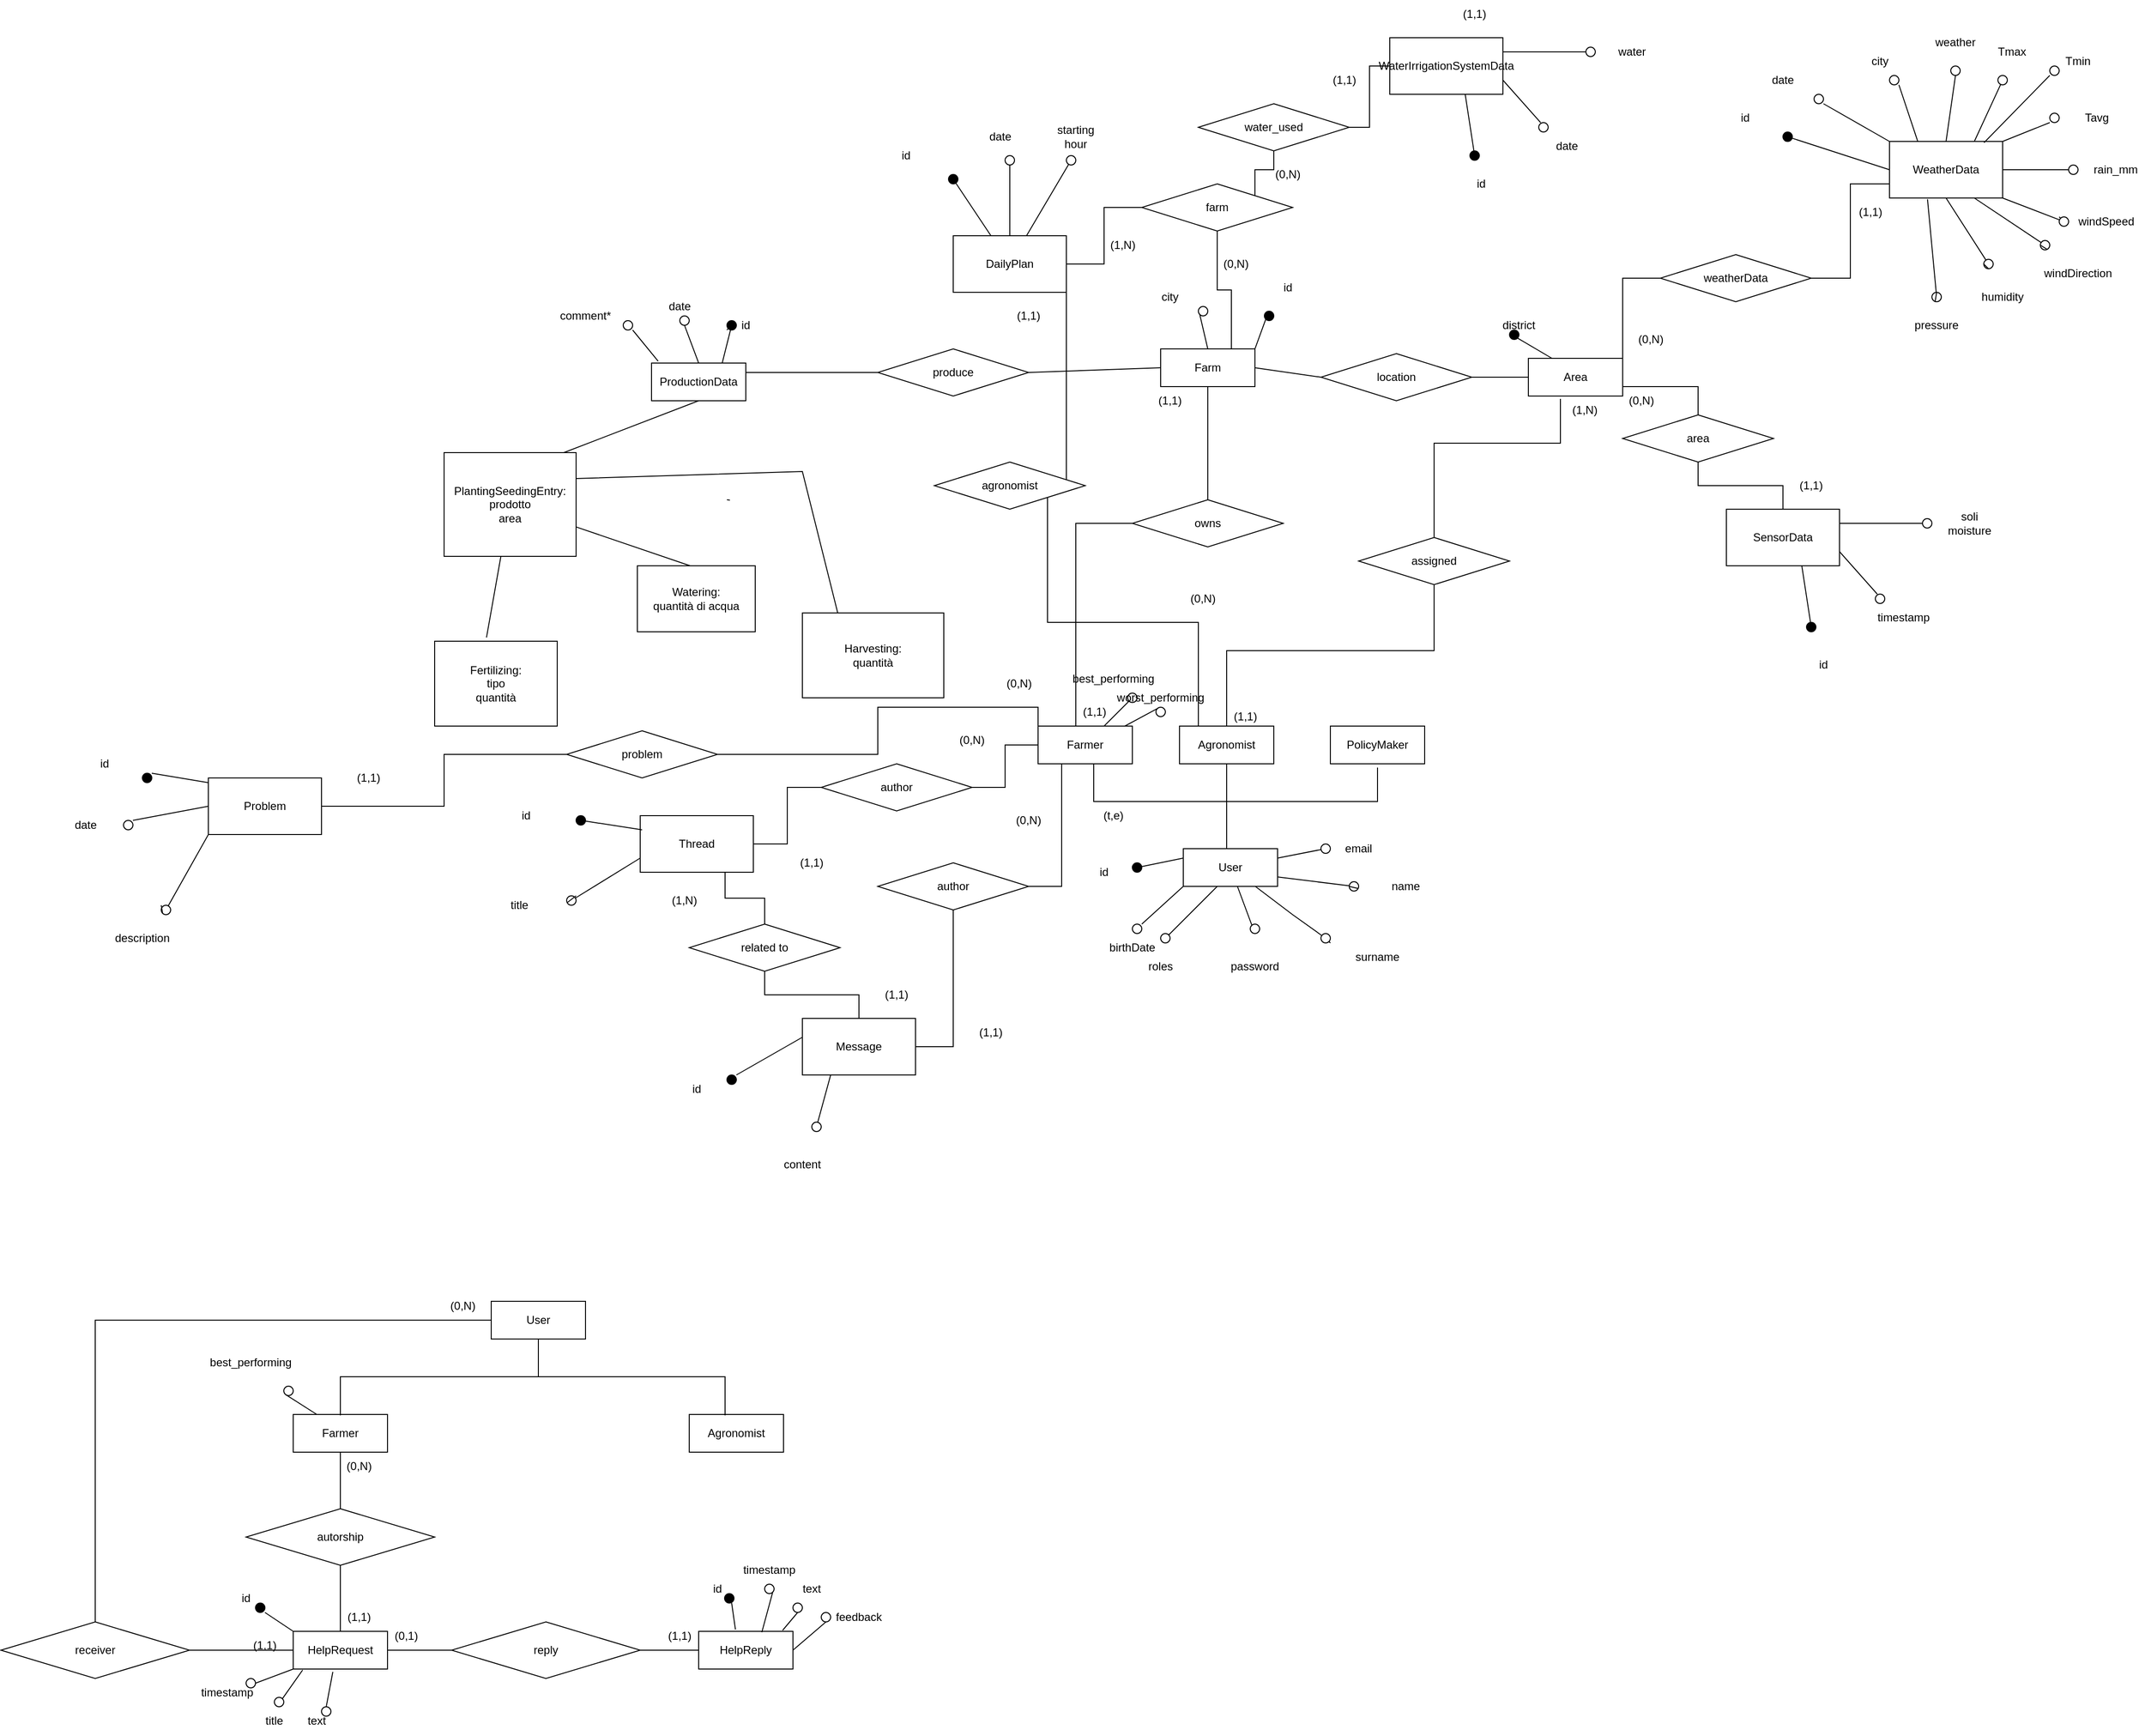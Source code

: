 <mxfile version="16.2.4" type="device"><diagram id="f976_rVYaY_jFg-tTpwb" name="Page-1"><mxGraphModel dx="2774" dy="1814" grid="1" gridSize="10" guides="1" tooltips="1" connect="1" arrows="1" fold="1" page="1" pageScale="1" pageWidth="827" pageHeight="1169" math="0" shadow="0"><root><mxCell id="0"/><mxCell id="1" parent="0"/><mxCell id="7Y0eSWRxaUl9-dd3Kdkh-1" value="Farm" style="whiteSpace=wrap;html=1;align=center;" parent="1" vertex="1"><mxGeometry x="290" y="210" width="100" height="40" as="geometry"/></mxCell><mxCell id="7Y0eSWRxaUl9-dd3Kdkh-2" value="" style="endArrow=none;html=1;rounded=0;exitX=1;exitY=0;exitDx=0;exitDy=0;entryX=0;entryY=1;entryDx=0;entryDy=0;" parent="1" source="7Y0eSWRxaUl9-dd3Kdkh-1" target="7Y0eSWRxaUl9-dd3Kdkh-3" edge="1"><mxGeometry width="50" height="50" relative="1" as="geometry"><mxPoint x="380" y="280" as="sourcePoint"/><mxPoint x="400" y="180" as="targetPoint"/></mxGeometry></mxCell><mxCell id="7Y0eSWRxaUl9-dd3Kdkh-3" value="" style="ellipse;whiteSpace=wrap;html=1;aspect=fixed;fillColor=#000000;" parent="1" vertex="1"><mxGeometry x="400" y="170" width="10" height="10" as="geometry"/></mxCell><mxCell id="7Y0eSWRxaUl9-dd3Kdkh-4" value="id" style="text;html=1;strokeColor=none;fillColor=none;align=center;verticalAlign=middle;whiteSpace=wrap;rounded=0;" parent="1" vertex="1"><mxGeometry x="395" y="130" width="60" height="30" as="geometry"/></mxCell><mxCell id="7Y0eSWRxaUl9-dd3Kdkh-5" value="User" style="whiteSpace=wrap;html=1;align=center;fillColor=#FFFFFF;" parent="1" vertex="1"><mxGeometry x="314" y="740" width="100" height="40" as="geometry"/></mxCell><mxCell id="7Y0eSWRxaUl9-dd3Kdkh-6" value="owns" style="rhombus;whiteSpace=wrap;html=1;fillColor=#FFFFFF;" parent="1" vertex="1"><mxGeometry x="260" y="370" width="160" height="50" as="geometry"/></mxCell><mxCell id="7Y0eSWRxaUl9-dd3Kdkh-8" value="PolicyMaker" style="whiteSpace=wrap;html=1;align=center;fillColor=#FFFFFF;" parent="1" vertex="1"><mxGeometry x="470" y="610" width="100" height="40" as="geometry"/></mxCell><mxCell id="7Y0eSWRxaUl9-dd3Kdkh-9" value="Agronomist" style="whiteSpace=wrap;html=1;align=center;fillColor=#FFFFFF;" parent="1" vertex="1"><mxGeometry x="310" y="610" width="100" height="40" as="geometry"/></mxCell><mxCell id="7Y0eSWRxaUl9-dd3Kdkh-10" value="Farmer" style="whiteSpace=wrap;html=1;align=center;fillColor=#FFFFFF;" parent="1" vertex="1"><mxGeometry x="160" y="610" width="100" height="40" as="geometry"/></mxCell><mxCell id="7Y0eSWRxaUl9-dd3Kdkh-11" value="" style="endArrow=none;html=1;rounded=0;" parent="1" edge="1"><mxGeometry width="50" height="50" relative="1" as="geometry"><mxPoint x="219" y="650" as="sourcePoint"/><mxPoint x="520" y="654" as="targetPoint"/><Array as="points"><mxPoint x="219" y="690"/><mxPoint x="520" y="690"/></Array></mxGeometry></mxCell><mxCell id="7Y0eSWRxaUl9-dd3Kdkh-12" value="" style="endArrow=none;html=1;rounded=0;entryX=0.5;entryY=1;entryDx=0;entryDy=0;" parent="1" target="7Y0eSWRxaUl9-dd3Kdkh-9" edge="1"><mxGeometry width="50" height="50" relative="1" as="geometry"><mxPoint x="360" y="740" as="sourcePoint"/><mxPoint x="350" y="590" as="targetPoint"/></mxGeometry></mxCell><mxCell id="7Y0eSWRxaUl9-dd3Kdkh-13" value="" style="endArrow=none;html=1;rounded=0;entryX=0.5;entryY=1;entryDx=0;entryDy=0;" parent="1" source="7Y0eSWRxaUl9-dd3Kdkh-6" target="7Y0eSWRxaUl9-dd3Kdkh-1" edge="1"><mxGeometry width="50" height="50" relative="1" as="geometry"><mxPoint x="300" y="430" as="sourcePoint"/><mxPoint x="350" y="380" as="targetPoint"/></mxGeometry></mxCell><mxCell id="7Y0eSWRxaUl9-dd3Kdkh-14" value="" style="endArrow=none;html=1;rounded=0;entryX=0;entryY=0.5;entryDx=0;entryDy=0;" parent="1" target="7Y0eSWRxaUl9-dd3Kdkh-6" edge="1"><mxGeometry width="50" height="50" relative="1" as="geometry"><mxPoint x="200" y="610" as="sourcePoint"/><mxPoint x="280" y="380" as="targetPoint"/><Array as="points"><mxPoint x="200" y="395"/></Array></mxGeometry></mxCell><mxCell id="7Y0eSWRxaUl9-dd3Kdkh-15" value="" style="endArrow=none;html=1;rounded=0;exitX=0;exitY=0.25;exitDx=0;exitDy=0;startArrow=none;" parent="1" source="7Y0eSWRxaUl9-dd3Kdkh-16" edge="1"><mxGeometry width="50" height="50" relative="1" as="geometry"><mxPoint x="310" y="750" as="sourcePoint"/><mxPoint x="260" y="760" as="targetPoint"/></mxGeometry></mxCell><mxCell id="7Y0eSWRxaUl9-dd3Kdkh-16" value="" style="ellipse;whiteSpace=wrap;html=1;aspect=fixed;fillColor=#000000;" parent="1" vertex="1"><mxGeometry x="260" y="755" width="10" height="10" as="geometry"/></mxCell><mxCell id="7Y0eSWRxaUl9-dd3Kdkh-17" value="" style="endArrow=none;html=1;rounded=0;exitX=0;exitY=0.25;exitDx=0;exitDy=0;" parent="1" source="7Y0eSWRxaUl9-dd3Kdkh-5" target="7Y0eSWRxaUl9-dd3Kdkh-16" edge="1"><mxGeometry width="50" height="50" relative="1" as="geometry"><mxPoint x="314" y="750" as="sourcePoint"/><mxPoint x="260" y="760" as="targetPoint"/></mxGeometry></mxCell><mxCell id="7Y0eSWRxaUl9-dd3Kdkh-18" value="Area" style="whiteSpace=wrap;html=1;align=center;" parent="1" vertex="1"><mxGeometry x="680" y="220" width="100" height="40" as="geometry"/></mxCell><mxCell id="7Y0eSWRxaUl9-dd3Kdkh-19" value="" style="ellipse;whiteSpace=wrap;html=1;aspect=fixed;fillColor=#000000;" parent="1" vertex="1"><mxGeometry x="660" y="190" width="10" height="10" as="geometry"/></mxCell><mxCell id="7Y0eSWRxaUl9-dd3Kdkh-22" value="district" style="text;html=1;strokeColor=none;fillColor=none;align=center;verticalAlign=middle;whiteSpace=wrap;rounded=0;" parent="1" vertex="1"><mxGeometry x="640" y="170" width="60" height="30" as="geometry"/></mxCell><mxCell id="7Y0eSWRxaUl9-dd3Kdkh-23" value="location" style="rhombus;whiteSpace=wrap;html=1;fillColor=#FFFFFF;" parent="1" vertex="1"><mxGeometry x="460" y="215" width="160" height="50" as="geometry"/></mxCell><mxCell id="7Y0eSWRxaUl9-dd3Kdkh-28" value="" style="endArrow=none;html=1;rounded=0;exitX=0.25;exitY=0;exitDx=0;exitDy=0;entryX=1;entryY=1;entryDx=0;entryDy=0;" parent="1" source="7Y0eSWRxaUl9-dd3Kdkh-18" target="7Y0eSWRxaUl9-dd3Kdkh-19" edge="1"><mxGeometry width="50" height="50" relative="1" as="geometry"><mxPoint x="390" y="450" as="sourcePoint"/><mxPoint x="680" y="210" as="targetPoint"/></mxGeometry></mxCell><mxCell id="7Y0eSWRxaUl9-dd3Kdkh-29" value="" style="endArrow=none;html=1;rounded=0;entryX=0;entryY=0.5;entryDx=0;entryDy=0;exitX=1;exitY=0.5;exitDx=0;exitDy=0;" parent="1" source="7Y0eSWRxaUl9-dd3Kdkh-1" target="7Y0eSWRxaUl9-dd3Kdkh-23" edge="1"><mxGeometry width="50" height="50" relative="1" as="geometry"><mxPoint x="390" y="450" as="sourcePoint"/><mxPoint x="440" y="400" as="targetPoint"/></mxGeometry></mxCell><mxCell id="7Y0eSWRxaUl9-dd3Kdkh-30" value="" style="endArrow=none;html=1;rounded=0;entryX=0;entryY=0.5;entryDx=0;entryDy=0;exitX=1;exitY=0.5;exitDx=0;exitDy=0;" parent="1" source="7Y0eSWRxaUl9-dd3Kdkh-23" target="7Y0eSWRxaUl9-dd3Kdkh-18" edge="1"><mxGeometry width="50" height="50" relative="1" as="geometry"><mxPoint x="390" y="450" as="sourcePoint"/><mxPoint x="440" y="400" as="targetPoint"/></mxGeometry></mxCell><mxCell id="7Y0eSWRxaUl9-dd3Kdkh-31" value="" style="endArrow=none;html=1;rounded=0;exitX=0.5;exitY=0;exitDx=0;exitDy=0;entryX=0;entryY=1;entryDx=0;entryDy=0;" parent="1" source="7Y0eSWRxaUl9-dd3Kdkh-1" target="7Y0eSWRxaUl9-dd3Kdkh-32" edge="1"><mxGeometry width="50" height="50" relative="1" as="geometry"><mxPoint x="260" y="195" as="sourcePoint"/><mxPoint x="260" y="155" as="targetPoint"/></mxGeometry></mxCell><mxCell id="7Y0eSWRxaUl9-dd3Kdkh-32" value="" style="ellipse;whiteSpace=wrap;html=1;aspect=fixed;fillColor=#FFFFFF;" parent="1" vertex="1"><mxGeometry x="330" y="165" width="10" height="10" as="geometry"/></mxCell><mxCell id="7Y0eSWRxaUl9-dd3Kdkh-34" value="city" style="text;html=1;strokeColor=none;fillColor=none;align=center;verticalAlign=middle;whiteSpace=wrap;rounded=0;" parent="1" vertex="1"><mxGeometry x="270" y="140" width="60" height="30" as="geometry"/></mxCell><mxCell id="7Y0eSWRxaUl9-dd3Kdkh-35" value="assigned" style="rhombus;whiteSpace=wrap;html=1;fillColor=#FFFFFF;" parent="1" vertex="1"><mxGeometry x="500" y="410" width="160" height="50" as="geometry"/></mxCell><mxCell id="7Y0eSWRxaUl9-dd3Kdkh-36" value="" style="endArrow=none;html=1;rounded=0;entryX=0.5;entryY=1;entryDx=0;entryDy=0;" parent="1" source="7Y0eSWRxaUl9-dd3Kdkh-9" target="7Y0eSWRxaUl9-dd3Kdkh-35" edge="1"><mxGeometry width="50" height="50" relative="1" as="geometry"><mxPoint x="390" y="450" as="sourcePoint"/><mxPoint x="440" y="400" as="targetPoint"/><Array as="points"><mxPoint x="360" y="530"/><mxPoint x="580" y="530"/></Array></mxGeometry></mxCell><mxCell id="7Y0eSWRxaUl9-dd3Kdkh-37" value="" style="endArrow=none;html=1;rounded=0;entryX=0.5;entryY=0;entryDx=0;entryDy=0;exitX=0.34;exitY=1.075;exitDx=0;exitDy=0;exitPerimeter=0;" parent="1" source="7Y0eSWRxaUl9-dd3Kdkh-18" target="7Y0eSWRxaUl9-dd3Kdkh-35" edge="1"><mxGeometry width="50" height="50" relative="1" as="geometry"><mxPoint x="390" y="450" as="sourcePoint"/><mxPoint x="440" y="400" as="targetPoint"/><Array as="points"><mxPoint x="714" y="310"/><mxPoint x="580" y="310"/></Array></mxGeometry></mxCell><mxCell id="7Y0eSWRxaUl9-dd3Kdkh-38" value="id" style="text;html=1;strokeColor=none;fillColor=none;align=center;verticalAlign=middle;whiteSpace=wrap;rounded=0;" parent="1" vertex="1"><mxGeometry x="200" y="750" width="60" height="30" as="geometry"/></mxCell><mxCell id="7Y0eSWRxaUl9-dd3Kdkh-39" value="(1,1)" style="text;html=1;strokeColor=none;fillColor=none;align=center;verticalAlign=middle;whiteSpace=wrap;rounded=0;" parent="1" vertex="1"><mxGeometry x="270" y="250" width="60" height="30" as="geometry"/></mxCell><mxCell id="7Y0eSWRxaUl9-dd3Kdkh-40" value="(1,1)" style="text;html=1;strokeColor=none;fillColor=none;align=center;verticalAlign=middle;whiteSpace=wrap;rounded=0;" parent="1" vertex="1"><mxGeometry x="190" y="580" width="60" height="30" as="geometry"/></mxCell><mxCell id="7Y0eSWRxaUl9-dd3Kdkh-41" value="(1,1)" style="text;html=1;strokeColor=none;fillColor=none;align=center;verticalAlign=middle;whiteSpace=wrap;rounded=0;" parent="1" vertex="1"><mxGeometry x="350" y="585" width="60" height="30" as="geometry"/></mxCell><mxCell id="7Y0eSWRxaUl9-dd3Kdkh-42" value="(1,N)" style="text;html=1;strokeColor=none;fillColor=none;align=center;verticalAlign=middle;whiteSpace=wrap;rounded=0;" parent="1" vertex="1"><mxGeometry x="710" y="260" width="60" height="30" as="geometry"/></mxCell><mxCell id="7Y0eSWRxaUl9-dd3Kdkh-43" value="(t,e)" style="text;html=1;strokeColor=none;fillColor=none;align=center;verticalAlign=middle;whiteSpace=wrap;rounded=0;" parent="1" vertex="1"><mxGeometry x="210" y="690" width="60" height="30" as="geometry"/></mxCell><mxCell id="7Y0eSWRxaUl9-dd3Kdkh-44" value="ProductionData" style="whiteSpace=wrap;html=1;align=center;fillColor=#FFFFFF;" parent="1" vertex="1"><mxGeometry x="-250" y="225" width="100" height="40" as="geometry"/></mxCell><mxCell id="7Y0eSWRxaUl9-dd3Kdkh-45" value="produce" style="rhombus;whiteSpace=wrap;html=1;fillColor=#FFFFFF;" parent="1" vertex="1"><mxGeometry x="-10" y="210" width="160" height="50" as="geometry"/></mxCell><mxCell id="7Y0eSWRxaUl9-dd3Kdkh-46" value="" style="endArrow=none;html=1;rounded=0;entryX=0;entryY=0.5;entryDx=0;entryDy=0;exitX=1;exitY=0.5;exitDx=0;exitDy=0;" parent="1" source="7Y0eSWRxaUl9-dd3Kdkh-45" target="7Y0eSWRxaUl9-dd3Kdkh-1" edge="1"><mxGeometry width="50" height="50" relative="1" as="geometry"><mxPoint x="110" y="530" as="sourcePoint"/><mxPoint x="160" y="480" as="targetPoint"/></mxGeometry></mxCell><mxCell id="7Y0eSWRxaUl9-dd3Kdkh-47" value="" style="endArrow=none;html=1;rounded=0;entryX=0;entryY=0.5;entryDx=0;entryDy=0;exitX=1;exitY=0.25;exitDx=0;exitDy=0;" parent="1" source="7Y0eSWRxaUl9-dd3Kdkh-44" target="7Y0eSWRxaUl9-dd3Kdkh-45" edge="1"><mxGeometry width="50" height="50" relative="1" as="geometry"><mxPoint x="110" y="530" as="sourcePoint"/><mxPoint x="160" y="480" as="targetPoint"/></mxGeometry></mxCell><mxCell id="7Y0eSWRxaUl9-dd3Kdkh-65" value="" style="endArrow=none;html=1;rounded=0;exitX=0.75;exitY=0;exitDx=0;exitDy=0;startArrow=none;" parent="1" source="7Y0eSWRxaUl9-dd3Kdkh-66" edge="1"><mxGeometry width="50" height="50" relative="1" as="geometry"><mxPoint x="110" y="490" as="sourcePoint"/><mxPoint x="-170" y="190" as="targetPoint"/></mxGeometry></mxCell><mxCell id="7Y0eSWRxaUl9-dd3Kdkh-66" value="" style="ellipse;whiteSpace=wrap;html=1;aspect=fixed;fillColor=#000000;" parent="1" vertex="1"><mxGeometry x="-170" y="180" width="10" height="10" as="geometry"/></mxCell><mxCell id="7Y0eSWRxaUl9-dd3Kdkh-67" value="" style="endArrow=none;html=1;rounded=0;exitX=0.75;exitY=0;exitDx=0;exitDy=0;" parent="1" source="7Y0eSWRxaUl9-dd3Kdkh-44" target="7Y0eSWRxaUl9-dd3Kdkh-66" edge="1"><mxGeometry width="50" height="50" relative="1" as="geometry"><mxPoint x="-175" y="225" as="sourcePoint"/><mxPoint x="-170" y="190" as="targetPoint"/></mxGeometry></mxCell><mxCell id="7Y0eSWRxaUl9-dd3Kdkh-68" value="id" style="text;html=1;strokeColor=none;fillColor=none;align=center;verticalAlign=middle;whiteSpace=wrap;rounded=0;" parent="1" vertex="1"><mxGeometry x="-180" y="170" width="60" height="30" as="geometry"/></mxCell><mxCell id="7Y0eSWRxaUl9-dd3Kdkh-70" value="" style="ellipse;whiteSpace=wrap;html=1;aspect=fixed;fillColor=#FFFFFF;" parent="1" vertex="1"><mxGeometry x="-220" y="175" width="10" height="10" as="geometry"/></mxCell><mxCell id="7Y0eSWRxaUl9-dd3Kdkh-71" value="" style="endArrow=none;html=1;rounded=0;exitX=0.5;exitY=1;exitDx=0;exitDy=0;entryX=0.5;entryY=0;entryDx=0;entryDy=0;" parent="1" source="7Y0eSWRxaUl9-dd3Kdkh-70" target="7Y0eSWRxaUl9-dd3Kdkh-44" edge="1"><mxGeometry width="50" height="50" relative="1" as="geometry"><mxPoint x="100" y="450" as="sourcePoint"/><mxPoint x="150" y="400" as="targetPoint"/></mxGeometry></mxCell><mxCell id="7Y0eSWRxaUl9-dd3Kdkh-72" value="date" style="text;html=1;strokeColor=none;fillColor=none;align=center;verticalAlign=middle;whiteSpace=wrap;rounded=0;" parent="1" vertex="1"><mxGeometry x="-250" y="150" width="60" height="30" as="geometry"/></mxCell><mxCell id="7Y0eSWRxaUl9-dd3Kdkh-73" value="" style="endArrow=none;html=1;rounded=0;entryX=0.07;entryY=-0.05;entryDx=0;entryDy=0;entryPerimeter=0;" parent="1" target="7Y0eSWRxaUl9-dd3Kdkh-44" edge="1"><mxGeometry width="50" height="50" relative="1" as="geometry"><mxPoint x="-270" y="190" as="sourcePoint"/><mxPoint x="-190" y="235" as="targetPoint"/></mxGeometry></mxCell><mxCell id="7Y0eSWRxaUl9-dd3Kdkh-74" value="" style="ellipse;whiteSpace=wrap;html=1;aspect=fixed;fillColor=#FFFFFF;" parent="1" vertex="1"><mxGeometry x="-280" y="180" width="10" height="10" as="geometry"/></mxCell><mxCell id="7Y0eSWRxaUl9-dd3Kdkh-75" value="comment*" style="text;html=1;strokeColor=none;fillColor=none;align=center;verticalAlign=middle;whiteSpace=wrap;rounded=0;" parent="1" vertex="1"><mxGeometry x="-350" y="160" width="60" height="30" as="geometry"/></mxCell><mxCell id="7Y0eSWRxaUl9-dd3Kdkh-80" value="" style="endArrow=none;html=1;rounded=0;exitX=0.25;exitY=0;exitDx=0;exitDy=0;startArrow=none;" parent="1" edge="1"><mxGeometry width="50" height="50" relative="1" as="geometry"><mxPoint x="-166.857" y="370.358" as="sourcePoint"/><mxPoint x="-170" y="370" as="targetPoint"/><Array as="points"/></mxGeometry></mxCell><mxCell id="7Y0eSWRxaUl9-dd3Kdkh-93" value="&lt;div&gt;Harvesting:&lt;/div&gt;&lt;div&gt;quantità&lt;br&gt;&lt;/div&gt;" style="whiteSpace=wrap;html=1;align=center;fillColor=#FFFFFF;" parent="1" vertex="1"><mxGeometry x="-90" y="490" width="150" height="90" as="geometry"/></mxCell><mxCell id="7Y0eSWRxaUl9-dd3Kdkh-94" value="&lt;div&gt;Watering:&lt;/div&gt;&lt;div&gt;quantità di acqua&lt;br&gt;&lt;/div&gt;" style="whiteSpace=wrap;html=1;align=center;fillColor=#FFFFFF;" parent="1" vertex="1"><mxGeometry x="-265" y="440" width="125" height="70" as="geometry"/></mxCell><mxCell id="7Y0eSWRxaUl9-dd3Kdkh-95" value="&lt;div&gt;PlantingSeedingEntry: prodotto&lt;/div&gt;&lt;div&gt;area&lt;/div&gt;" style="whiteSpace=wrap;html=1;align=center;fillColor=#FFFFFF;" parent="1" vertex="1"><mxGeometry x="-470" y="320" width="140" height="110" as="geometry"/></mxCell><mxCell id="7Y0eSWRxaUl9-dd3Kdkh-96" value="&lt;div&gt;Fertilizing:&lt;/div&gt;&lt;div&gt;tipo&lt;/div&gt;&lt;div&gt;quantità&lt;br&gt;&lt;/div&gt;" style="whiteSpace=wrap;html=1;align=center;fillColor=#FFFFFF;" parent="1" vertex="1"><mxGeometry x="-480" y="520" width="130" height="90" as="geometry"/></mxCell><mxCell id="7Y0eSWRxaUl9-dd3Kdkh-97" value="" style="endArrow=none;html=1;rounded=0;exitX=0.423;exitY=-0.044;exitDx=0;exitDy=0;exitPerimeter=0;" parent="1" source="7Y0eSWRxaUl9-dd3Kdkh-96" target="7Y0eSWRxaUl9-dd3Kdkh-95" edge="1"><mxGeometry width="50" height="50" relative="1" as="geometry"><mxPoint x="-110" y="490" as="sourcePoint"/><mxPoint x="-60" y="440" as="targetPoint"/></mxGeometry></mxCell><mxCell id="7Y0eSWRxaUl9-dd3Kdkh-98" value="" style="endArrow=none;html=1;rounded=0;exitX=0.448;exitY=0;exitDx=0;exitDy=0;exitPerimeter=0;" parent="1" source="7Y0eSWRxaUl9-dd3Kdkh-94" target="7Y0eSWRxaUl9-dd3Kdkh-95" edge="1"><mxGeometry width="50" height="50" relative="1" as="geometry"><mxPoint x="-110" y="490" as="sourcePoint"/><mxPoint x="-60" y="440" as="targetPoint"/></mxGeometry></mxCell><mxCell id="7Y0eSWRxaUl9-dd3Kdkh-99" value="" style="endArrow=none;html=1;rounded=0;exitX=0.25;exitY=0;exitDx=0;exitDy=0;entryX=1;entryY=0.25;entryDx=0;entryDy=0;" parent="1" source="7Y0eSWRxaUl9-dd3Kdkh-93" target="7Y0eSWRxaUl9-dd3Kdkh-95" edge="1"><mxGeometry width="50" height="50" relative="1" as="geometry"><mxPoint x="-110" y="490" as="sourcePoint"/><mxPoint x="-60" y="440" as="targetPoint"/><Array as="points"><mxPoint x="-90" y="340"/></Array></mxGeometry></mxCell><mxCell id="7Y0eSWRxaUl9-dd3Kdkh-100" value="" style="endArrow=none;html=1;rounded=0;exitX=0.907;exitY=0;exitDx=0;exitDy=0;exitPerimeter=0;entryX=0.5;entryY=1;entryDx=0;entryDy=0;" parent="1" source="7Y0eSWRxaUl9-dd3Kdkh-95" target="7Y0eSWRxaUl9-dd3Kdkh-44" edge="1"><mxGeometry width="50" height="50" relative="1" as="geometry"><mxPoint x="-110" y="490" as="sourcePoint"/><mxPoint x="-60" y="440" as="targetPoint"/></mxGeometry></mxCell><mxCell id="7uc0IApELCrM3OSawNp6-1" value="" style="endArrow=none;html=1;rounded=0;exitX=1;exitY=0.25;exitDx=0;exitDy=0;startArrow=none;" parent="1" source="7uc0IApELCrM3OSawNp6-21" edge="1"><mxGeometry width="50" height="50" relative="1" as="geometry"><mxPoint x="410" y="790" as="sourcePoint"/><mxPoint x="460" y="740" as="targetPoint"/></mxGeometry></mxCell><mxCell id="7uc0IApELCrM3OSawNp6-2" value="email" style="text;html=1;strokeColor=none;fillColor=none;align=center;verticalAlign=middle;whiteSpace=wrap;rounded=0;" parent="1" vertex="1"><mxGeometry x="470" y="725" width="60" height="30" as="geometry"/></mxCell><mxCell id="7uc0IApELCrM3OSawNp6-3" value="" style="endArrow=none;html=1;rounded=0;startArrow=none;" parent="1" source="7uc0IApELCrM3OSawNp6-16" edge="1"><mxGeometry width="50" height="50" relative="1" as="geometry"><mxPoint x="300" y="830" as="sourcePoint"/><mxPoint x="350" y="780" as="targetPoint"/></mxGeometry></mxCell><mxCell id="7uc0IApELCrM3OSawNp6-4" value="roles" style="text;html=1;strokeColor=none;fillColor=none;align=center;verticalAlign=middle;whiteSpace=wrap;rounded=0;" parent="1" vertex="1"><mxGeometry x="260" y="850" width="60" height="30" as="geometry"/></mxCell><mxCell id="7uc0IApELCrM3OSawNp6-5" value="" style="endArrow=none;html=1;rounded=0;" parent="1" target="7Y0eSWRxaUl9-dd3Kdkh-5" edge="1"><mxGeometry width="50" height="50" relative="1" as="geometry"><mxPoint x="390" y="830" as="sourcePoint"/><mxPoint x="380" y="790" as="targetPoint"/></mxGeometry></mxCell><mxCell id="7uc0IApELCrM3OSawNp6-6" value="password" style="text;html=1;strokeColor=none;fillColor=none;align=center;verticalAlign=middle;whiteSpace=wrap;rounded=0;" parent="1" vertex="1"><mxGeometry x="360" y="850" width="60" height="30" as="geometry"/></mxCell><mxCell id="7uc0IApELCrM3OSawNp6-7" value="" style="endArrow=none;html=1;rounded=0;entryX=1;entryY=0.75;entryDx=0;entryDy=0;startArrow=none;" parent="1" source="7uc0IApELCrM3OSawNp6-23" target="7Y0eSWRxaUl9-dd3Kdkh-5" edge="1"><mxGeometry width="50" height="50" relative="1" as="geometry"><mxPoint x="490" y="780" as="sourcePoint"/><mxPoint x="460" y="780" as="targetPoint"/></mxGeometry></mxCell><mxCell id="7uc0IApELCrM3OSawNp6-8" value="name" style="text;html=1;strokeColor=none;fillColor=none;align=center;verticalAlign=middle;whiteSpace=wrap;rounded=0;" parent="1" vertex="1"><mxGeometry x="520" y="765" width="60" height="30" as="geometry"/></mxCell><mxCell id="7uc0IApELCrM3OSawNp6-9" value="" style="endArrow=none;html=1;rounded=0;startArrow=none;" parent="1" source="7uc0IApELCrM3OSawNp6-25" target="7Y0eSWRxaUl9-dd3Kdkh-5" edge="1"><mxGeometry width="50" height="50" relative="1" as="geometry"><mxPoint x="470" y="840" as="sourcePoint"/><mxPoint x="490" y="800" as="targetPoint"/><Array as="points"><mxPoint x="430" y="810"/></Array></mxGeometry></mxCell><mxCell id="7uc0IApELCrM3OSawNp6-10" value="surname" style="text;html=1;strokeColor=none;fillColor=none;align=center;verticalAlign=middle;whiteSpace=wrap;rounded=0;" parent="1" vertex="1"><mxGeometry x="490" y="840" width="60" height="30" as="geometry"/></mxCell><mxCell id="7uc0IApELCrM3OSawNp6-11" value="" style="endArrow=none;html=1;rounded=0;entryX=0;entryY=1;entryDx=0;entryDy=0;" parent="1" target="7Y0eSWRxaUl9-dd3Kdkh-5" edge="1"><mxGeometry width="50" height="50" relative="1" as="geometry"><mxPoint x="270" y="820" as="sourcePoint"/><mxPoint x="350" y="770" as="targetPoint"/></mxGeometry></mxCell><mxCell id="7uc0IApELCrM3OSawNp6-12" value="birthDate" style="text;html=1;strokeColor=none;fillColor=none;align=center;verticalAlign=middle;whiteSpace=wrap;rounded=0;" parent="1" vertex="1"><mxGeometry x="230" y="830" width="60" height="30" as="geometry"/></mxCell><mxCell id="7uc0IApELCrM3OSawNp6-15" value="" style="ellipse;whiteSpace=wrap;html=1;aspect=fixed;fillColor=#FFFFFF;" parent="1" vertex="1"><mxGeometry x="260" y="820" width="10" height="10" as="geometry"/></mxCell><mxCell id="7uc0IApELCrM3OSawNp6-16" value="" style="ellipse;whiteSpace=wrap;html=1;aspect=fixed;fillColor=#FFFFFF;" parent="1" vertex="1"><mxGeometry x="290" y="830" width="10" height="10" as="geometry"/></mxCell><mxCell id="7uc0IApELCrM3OSawNp6-17" value="" style="endArrow=none;html=1;rounded=0;" parent="1" target="7uc0IApELCrM3OSawNp6-16" edge="1"><mxGeometry width="50" height="50" relative="1" as="geometry"><mxPoint x="300" y="830" as="sourcePoint"/><mxPoint x="350" y="780" as="targetPoint"/></mxGeometry></mxCell><mxCell id="7uc0IApELCrM3OSawNp6-18" value="" style="ellipse;whiteSpace=wrap;html=1;aspect=fixed;fillColor=#FFFFFF;" parent="1" vertex="1"><mxGeometry x="385" y="820" width="10" height="10" as="geometry"/></mxCell><mxCell id="7uc0IApELCrM3OSawNp6-21" value="" style="ellipse;whiteSpace=wrap;html=1;aspect=fixed;fillColor=#FFFFFF;" parent="1" vertex="1"><mxGeometry x="460" y="735" width="10" height="10" as="geometry"/></mxCell><mxCell id="7uc0IApELCrM3OSawNp6-22" value="" style="endArrow=none;html=1;rounded=0;exitX=1;exitY=0.25;exitDx=0;exitDy=0;" parent="1" source="7Y0eSWRxaUl9-dd3Kdkh-5" target="7uc0IApELCrM3OSawNp6-21" edge="1"><mxGeometry width="50" height="50" relative="1" as="geometry"><mxPoint x="414" y="750" as="sourcePoint"/><mxPoint x="460" y="740" as="targetPoint"/></mxGeometry></mxCell><mxCell id="7uc0IApELCrM3OSawNp6-23" value="" style="ellipse;whiteSpace=wrap;html=1;aspect=fixed;fillColor=#FFFFFF;" parent="1" vertex="1"><mxGeometry x="490" y="775" width="10" height="10" as="geometry"/></mxCell><mxCell id="7uc0IApELCrM3OSawNp6-24" value="" style="endArrow=none;html=1;rounded=0;entryX=1;entryY=0.75;entryDx=0;entryDy=0;" parent="1" target="7uc0IApELCrM3OSawNp6-23" edge="1"><mxGeometry width="50" height="50" relative="1" as="geometry"><mxPoint x="490" y="780" as="sourcePoint"/><mxPoint x="414" y="770" as="targetPoint"/></mxGeometry></mxCell><mxCell id="7uc0IApELCrM3OSawNp6-25" value="" style="ellipse;whiteSpace=wrap;html=1;aspect=fixed;fillColor=#FFFFFF;" parent="1" vertex="1"><mxGeometry x="460" y="830" width="10" height="10" as="geometry"/></mxCell><mxCell id="7uc0IApELCrM3OSawNp6-26" value="" style="endArrow=none;html=1;rounded=0;" parent="1" target="7uc0IApELCrM3OSawNp6-25" edge="1"><mxGeometry width="50" height="50" relative="1" as="geometry"><mxPoint x="470" y="840" as="sourcePoint"/><mxPoint x="390.4" y="780" as="targetPoint"/><Array as="points"/></mxGeometry></mxCell><mxCell id="7uc0IApELCrM3OSawNp6-29" value="WeatherData" style="rounded=0;whiteSpace=wrap;html=1;" parent="1" vertex="1"><mxGeometry x="1063" y="-10" width="120" height="60" as="geometry"/></mxCell><mxCell id="7uc0IApELCrM3OSawNp6-31" value="" style="endArrow=none;html=1;rounded=0;entryX=0;entryY=0;entryDx=0;entryDy=0;" parent="1" target="7uc0IApELCrM3OSawNp6-29" edge="1"><mxGeometry width="50" height="50" relative="1" as="geometry"><mxPoint x="993" y="-50" as="sourcePoint"/><mxPoint x="1073" y="-40" as="targetPoint"/></mxGeometry></mxCell><mxCell id="7uc0IApELCrM3OSawNp6-32" value="" style="endArrow=none;html=1;rounded=0;exitX=0.25;exitY=0;exitDx=0;exitDy=0;" parent="1" source="7uc0IApELCrM3OSawNp6-29" edge="1"><mxGeometry width="50" height="50" relative="1" as="geometry"><mxPoint x="1083" y="-20" as="sourcePoint"/><mxPoint x="1073" y="-70" as="targetPoint"/></mxGeometry></mxCell><mxCell id="7uc0IApELCrM3OSawNp6-33" value="" style="endArrow=none;html=1;rounded=0;exitX=0.5;exitY=0;exitDx=0;exitDy=0;" parent="1" source="7uc0IApELCrM3OSawNp6-29" edge="1"><mxGeometry width="50" height="50" relative="1" as="geometry"><mxPoint x="1113" y="-20" as="sourcePoint"/><mxPoint x="1133" y="-80" as="targetPoint"/></mxGeometry></mxCell><mxCell id="7uc0IApELCrM3OSawNp6-34" value="" style="endArrow=none;html=1;rounded=0;startArrow=none;" parent="1" source="7uc0IApELCrM3OSawNp6-59" edge="1"><mxGeometry width="50" height="50" relative="1" as="geometry"><mxPoint x="1153" y="-10" as="sourcePoint"/><mxPoint x="1183" y="-70" as="targetPoint"/></mxGeometry></mxCell><mxCell id="7uc0IApELCrM3OSawNp6-35" value="" style="endArrow=none;html=1;rounded=0;exitX=1;exitY=0;exitDx=0;exitDy=0;" parent="1" source="7uc0IApELCrM3OSawNp6-29" edge="1"><mxGeometry width="50" height="50" relative="1" as="geometry"><mxPoint x="1183" y="20" as="sourcePoint"/><mxPoint x="1233" y="-30" as="targetPoint"/></mxGeometry></mxCell><mxCell id="7uc0IApELCrM3OSawNp6-36" value="" style="endArrow=none;html=1;rounded=0;exitX=1;exitY=0.5;exitDx=0;exitDy=0;startArrow=none;" parent="1" source="7uc0IApELCrM3OSawNp6-63" edge="1"><mxGeometry width="50" height="50" relative="1" as="geometry"><mxPoint x="1203" y="50" as="sourcePoint"/><mxPoint x="1253" y="20" as="targetPoint"/></mxGeometry></mxCell><mxCell id="7uc0IApELCrM3OSawNp6-37" value="" style="endArrow=none;html=1;rounded=0;exitX=1;exitY=1;exitDx=0;exitDy=0;startArrow=none;" parent="1" source="7uc0IApELCrM3OSawNp6-65" edge="1"><mxGeometry width="50" height="50" relative="1" as="geometry"><mxPoint x="1193" y="100" as="sourcePoint"/><mxPoint x="1243" y="70" as="targetPoint"/></mxGeometry></mxCell><mxCell id="7uc0IApELCrM3OSawNp6-38" value="" style="endArrow=none;html=1;rounded=0;entryX=0.75;entryY=1;entryDx=0;entryDy=0;startArrow=none;" parent="1" source="7uc0IApELCrM3OSawNp6-68" target="7uc0IApELCrM3OSawNp6-29" edge="1"><mxGeometry width="50" height="50" relative="1" as="geometry"><mxPoint x="1223" y="100" as="sourcePoint"/><mxPoint x="1183" y="60" as="targetPoint"/></mxGeometry></mxCell><mxCell id="7uc0IApELCrM3OSawNp6-39" value="" style="endArrow=none;html=1;rounded=0;entryX=0.5;entryY=1;entryDx=0;entryDy=0;startArrow=none;" parent="1" source="7uc0IApELCrM3OSawNp6-67" target="7uc0IApELCrM3OSawNp6-29" edge="1"><mxGeometry width="50" height="50" relative="1" as="geometry"><mxPoint x="1163" y="120" as="sourcePoint"/><mxPoint x="1153" y="70" as="targetPoint"/></mxGeometry></mxCell><mxCell id="7uc0IApELCrM3OSawNp6-40" value="" style="endArrow=none;html=1;rounded=0;entryX=0.336;entryY=1.021;entryDx=0;entryDy=0;entryPerimeter=0;startArrow=none;" parent="1" source="7uc0IApELCrM3OSawNp6-71" target="7uc0IApELCrM3OSawNp6-29" edge="1"><mxGeometry width="50" height="50" relative="1" as="geometry"><mxPoint x="1113" y="150" as="sourcePoint"/><mxPoint x="1113" y="70" as="targetPoint"/></mxGeometry></mxCell><mxCell id="7uc0IApELCrM3OSawNp6-41" value="" style="endArrow=none;html=1;rounded=0;entryX=0;entryY=0.5;entryDx=0;entryDy=0;startArrow=none;" parent="1" source="7uc0IApELCrM3OSawNp6-73" target="7uc0IApELCrM3OSawNp6-29" edge="1"><mxGeometry width="50" height="50" relative="1" as="geometry"><mxPoint x="953" y="-10" as="sourcePoint"/><mxPoint x="1023" y="-10" as="targetPoint"/></mxGeometry></mxCell><mxCell id="7uc0IApELCrM3OSawNp6-42" value="" style="endArrow=none;html=1;rounded=0;exitX=0.836;exitY=0.021;exitDx=0;exitDy=0;exitPerimeter=0;" parent="1" source="7uc0IApELCrM3OSawNp6-29" edge="1"><mxGeometry width="50" height="50" relative="1" as="geometry"><mxPoint x="1223" y="-20" as="sourcePoint"/><mxPoint x="1233" y="-80" as="targetPoint"/></mxGeometry></mxCell><mxCell id="7uc0IApELCrM3OSawNp6-43" value="id" style="text;html=1;strokeColor=none;fillColor=none;align=center;verticalAlign=middle;whiteSpace=wrap;rounded=0;" parent="1" vertex="1"><mxGeometry x="880" y="-50" width="60" height="30" as="geometry"/></mxCell><mxCell id="7uc0IApELCrM3OSawNp6-44" value="date" style="text;html=1;strokeColor=none;fillColor=none;align=center;verticalAlign=middle;whiteSpace=wrap;rounded=0;" parent="1" vertex="1"><mxGeometry x="920" y="-90" width="60" height="30" as="geometry"/></mxCell><mxCell id="7uc0IApELCrM3OSawNp6-45" value="city" style="text;html=1;strokeColor=none;fillColor=none;align=center;verticalAlign=middle;whiteSpace=wrap;rounded=0;" parent="1" vertex="1"><mxGeometry x="1023" y="-110" width="60" height="30" as="geometry"/></mxCell><mxCell id="7uc0IApELCrM3OSawNp6-46" value="weather" style="text;html=1;strokeColor=none;fillColor=none;align=center;verticalAlign=middle;whiteSpace=wrap;rounded=0;" parent="1" vertex="1"><mxGeometry x="1103" y="-130" width="60" height="30" as="geometry"/></mxCell><mxCell id="7uc0IApELCrM3OSawNp6-47" value="Tmax" style="text;html=1;strokeColor=none;fillColor=none;align=center;verticalAlign=middle;whiteSpace=wrap;rounded=0;" parent="1" vertex="1"><mxGeometry x="1163" y="-120" width="60" height="30" as="geometry"/></mxCell><mxCell id="7uc0IApELCrM3OSawNp6-48" value="Tmin" style="text;html=1;strokeColor=none;fillColor=none;align=center;verticalAlign=middle;whiteSpace=wrap;rounded=0;" parent="1" vertex="1"><mxGeometry x="1233" y="-110" width="60" height="30" as="geometry"/></mxCell><mxCell id="7uc0IApELCrM3OSawNp6-49" value="Tavg" style="text;html=1;strokeColor=none;fillColor=none;align=center;verticalAlign=middle;whiteSpace=wrap;rounded=0;" parent="1" vertex="1"><mxGeometry x="1253" y="-50" width="60" height="30" as="geometry"/></mxCell><mxCell id="7uc0IApELCrM3OSawNp6-50" value="rain_mm" style="text;html=1;strokeColor=none;fillColor=none;align=center;verticalAlign=middle;whiteSpace=wrap;rounded=0;" parent="1" vertex="1"><mxGeometry x="1273" y="5" width="60" height="30" as="geometry"/></mxCell><mxCell id="7uc0IApELCrM3OSawNp6-51" value="windSpeed" style="text;html=1;strokeColor=none;fillColor=none;align=center;verticalAlign=middle;whiteSpace=wrap;rounded=0;" parent="1" vertex="1"><mxGeometry x="1263" y="60" width="60" height="30" as="geometry"/></mxCell><mxCell id="7uc0IApELCrM3OSawNp6-52" value="windDirection" style="text;html=1;strokeColor=none;fillColor=none;align=center;verticalAlign=middle;whiteSpace=wrap;rounded=0;" parent="1" vertex="1"><mxGeometry x="1233" y="115" width="60" height="30" as="geometry"/></mxCell><mxCell id="7uc0IApELCrM3OSawNp6-53" value="humidity" style="text;html=1;strokeColor=none;fillColor=none;align=center;verticalAlign=middle;whiteSpace=wrap;rounded=0;" parent="1" vertex="1"><mxGeometry x="1153" y="140" width="60" height="30" as="geometry"/></mxCell><mxCell id="7uc0IApELCrM3OSawNp6-54" value="pressure" style="text;html=1;strokeColor=none;fillColor=none;align=center;verticalAlign=middle;whiteSpace=wrap;rounded=0;" parent="1" vertex="1"><mxGeometry x="1083" y="170" width="60" height="30" as="geometry"/></mxCell><mxCell id="7uc0IApELCrM3OSawNp6-56" value="" style="ellipse;whiteSpace=wrap;html=1;aspect=fixed;fillColor=#FFFFFF;" parent="1" vertex="1"><mxGeometry x="983" y="-60" width="10" height="10" as="geometry"/></mxCell><mxCell id="7uc0IApELCrM3OSawNp6-57" value="" style="ellipse;whiteSpace=wrap;html=1;aspect=fixed;fillColor=#FFFFFF;" parent="1" vertex="1"><mxGeometry x="1063" y="-80" width="10" height="10" as="geometry"/></mxCell><mxCell id="7uc0IApELCrM3OSawNp6-58" value="" style="ellipse;whiteSpace=wrap;html=1;aspect=fixed;fillColor=#FFFFFF;" parent="1" vertex="1"><mxGeometry x="1128" y="-90" width="10" height="10" as="geometry"/></mxCell><mxCell id="7uc0IApELCrM3OSawNp6-59" value="" style="ellipse;whiteSpace=wrap;html=1;aspect=fixed;fillColor=#FFFFFF;" parent="1" vertex="1"><mxGeometry x="1178" y="-80" width="10" height="10" as="geometry"/></mxCell><mxCell id="7uc0IApELCrM3OSawNp6-60" value="" style="endArrow=none;html=1;rounded=0;" parent="1" target="7uc0IApELCrM3OSawNp6-59" edge="1"><mxGeometry width="50" height="50" relative="1" as="geometry"><mxPoint x="1153" y="-10" as="sourcePoint"/><mxPoint x="1183" y="-70" as="targetPoint"/></mxGeometry></mxCell><mxCell id="7uc0IApELCrM3OSawNp6-61" value="" style="ellipse;whiteSpace=wrap;html=1;aspect=fixed;fillColor=#FFFFFF;" parent="1" vertex="1"><mxGeometry x="1233" y="-90" width="10" height="10" as="geometry"/></mxCell><mxCell id="7uc0IApELCrM3OSawNp6-62" value="" style="ellipse;whiteSpace=wrap;html=1;aspect=fixed;fillColor=#FFFFFF;" parent="1" vertex="1"><mxGeometry x="1233" y="-40" width="10" height="10" as="geometry"/></mxCell><mxCell id="7uc0IApELCrM3OSawNp6-63" value="" style="ellipse;whiteSpace=wrap;html=1;aspect=fixed;fillColor=#FFFFFF;" parent="1" vertex="1"><mxGeometry x="1253" y="15" width="10" height="10" as="geometry"/></mxCell><mxCell id="7uc0IApELCrM3OSawNp6-64" value="" style="endArrow=none;html=1;rounded=0;exitX=1;exitY=0.5;exitDx=0;exitDy=0;" parent="1" source="7uc0IApELCrM3OSawNp6-29" target="7uc0IApELCrM3OSawNp6-63" edge="1"><mxGeometry width="50" height="50" relative="1" as="geometry"><mxPoint x="1183" y="20" as="sourcePoint"/><mxPoint x="1253" y="20" as="targetPoint"/></mxGeometry></mxCell><mxCell id="7uc0IApELCrM3OSawNp6-65" value="" style="ellipse;whiteSpace=wrap;html=1;aspect=fixed;fillColor=#FFFFFF;" parent="1" vertex="1"><mxGeometry x="1243" y="70" width="10" height="10" as="geometry"/></mxCell><mxCell id="7uc0IApELCrM3OSawNp6-66" value="" style="endArrow=none;html=1;rounded=0;exitX=1;exitY=1;exitDx=0;exitDy=0;" parent="1" source="7uc0IApELCrM3OSawNp6-29" target="7uc0IApELCrM3OSawNp6-65" edge="1"><mxGeometry width="50" height="50" relative="1" as="geometry"><mxPoint x="1183" y="50" as="sourcePoint"/><mxPoint x="1243" y="70" as="targetPoint"/></mxGeometry></mxCell><mxCell id="7uc0IApELCrM3OSawNp6-68" value="" style="ellipse;whiteSpace=wrap;html=1;aspect=fixed;fillColor=#FFFFFF;" parent="1" vertex="1"><mxGeometry x="1223" y="95" width="10" height="10" as="geometry"/></mxCell><mxCell id="7uc0IApELCrM3OSawNp6-69" value="" style="endArrow=none;html=1;rounded=0;entryX=0.75;entryY=1;entryDx=0;entryDy=0;" parent="1" target="7uc0IApELCrM3OSawNp6-68" edge="1"><mxGeometry width="50" height="50" relative="1" as="geometry"><mxPoint x="1223" y="100" as="sourcePoint"/><mxPoint x="1153" y="50" as="targetPoint"/></mxGeometry></mxCell><mxCell id="7uc0IApELCrM3OSawNp6-67" value="" style="ellipse;whiteSpace=wrap;html=1;aspect=fixed;fillColor=#FFFFFF;" parent="1" vertex="1"><mxGeometry x="1163" y="115" width="10" height="10" as="geometry"/></mxCell><mxCell id="7uc0IApELCrM3OSawNp6-70" value="" style="endArrow=none;html=1;rounded=0;entryX=0.5;entryY=1;entryDx=0;entryDy=0;" parent="1" target="7uc0IApELCrM3OSawNp6-67" edge="1"><mxGeometry width="50" height="50" relative="1" as="geometry"><mxPoint x="1163" y="120" as="sourcePoint"/><mxPoint x="1123" y="50" as="targetPoint"/></mxGeometry></mxCell><mxCell id="7uc0IApELCrM3OSawNp6-71" value="" style="ellipse;whiteSpace=wrap;html=1;aspect=fixed;fillColor=#FFFFFF;" parent="1" vertex="1"><mxGeometry x="1108" y="150" width="10" height="10" as="geometry"/></mxCell><mxCell id="7uc0IApELCrM3OSawNp6-72" value="" style="endArrow=none;html=1;rounded=0;entryX=0.336;entryY=1.021;entryDx=0;entryDy=0;entryPerimeter=0;" parent="1" target="7uc0IApELCrM3OSawNp6-71" edge="1"><mxGeometry width="50" height="50" relative="1" as="geometry"><mxPoint x="1113" y="150" as="sourcePoint"/><mxPoint x="1103.32" y="51.26" as="targetPoint"/></mxGeometry></mxCell><mxCell id="7uc0IApELCrM3OSawNp6-73" value="" style="ellipse;whiteSpace=wrap;html=1;aspect=fixed;fillColor=#000000;" parent="1" vertex="1"><mxGeometry x="950" y="-20" width="10" height="10" as="geometry"/></mxCell><mxCell id="7uc0IApELCrM3OSawNp6-74" value="" style="endArrow=none;html=1;rounded=0;entryX=0;entryY=0.5;entryDx=0;entryDy=0;" parent="1" target="7uc0IApELCrM3OSawNp6-73" edge="1"><mxGeometry width="50" height="50" relative="1" as="geometry"><mxPoint x="953" y="-10" as="sourcePoint"/><mxPoint x="1063" y="20" as="targetPoint"/></mxGeometry></mxCell><mxCell id="7uc0IApELCrM3OSawNp6-76" style="edgeStyle=orthogonalEdgeStyle;rounded=0;orthogonalLoop=1;jettySize=auto;html=1;entryX=0;entryY=0.75;entryDx=0;entryDy=0;endArrow=none;endFill=0;" parent="1" source="7uc0IApELCrM3OSawNp6-75" target="7uc0IApELCrM3OSawNp6-29" edge="1"><mxGeometry relative="1" as="geometry"/></mxCell><mxCell id="7uc0IApELCrM3OSawNp6-77" style="edgeStyle=orthogonalEdgeStyle;rounded=0;orthogonalLoop=1;jettySize=auto;html=1;entryX=1;entryY=0;entryDx=0;entryDy=0;endArrow=none;endFill=0;" parent="1" source="7uc0IApELCrM3OSawNp6-75" target="7Y0eSWRxaUl9-dd3Kdkh-18" edge="1"><mxGeometry relative="1" as="geometry"/></mxCell><mxCell id="7uc0IApELCrM3OSawNp6-75" value="weatherData" style="rhombus;whiteSpace=wrap;html=1;fillColor=#FFFFFF;" parent="1" vertex="1"><mxGeometry x="820" y="110" width="160" height="50" as="geometry"/></mxCell><mxCell id="7uc0IApELCrM3OSawNp6-78" value="(1,1)" style="text;html=1;strokeColor=none;fillColor=none;align=center;verticalAlign=middle;whiteSpace=wrap;rounded=0;" parent="1" vertex="1"><mxGeometry x="1013" y="50" width="60" height="30" as="geometry"/></mxCell><mxCell id="7uc0IApELCrM3OSawNp6-79" value="(0,N)" style="text;html=1;strokeColor=none;fillColor=none;align=center;verticalAlign=middle;whiteSpace=wrap;rounded=0;" parent="1" vertex="1"><mxGeometry x="780" y="185" width="60" height="30" as="geometry"/></mxCell><mxCell id="7uc0IApELCrM3OSawNp6-126" value="Thread" style="rounded=0;whiteSpace=wrap;html=1;" parent="1" vertex="1"><mxGeometry x="-262" y="705" width="120" height="60" as="geometry"/></mxCell><mxCell id="7uc0IApELCrM3OSawNp6-129" value="" style="endArrow=none;html=1;rounded=0;startArrow=none;" parent="1" source="7uc0IApELCrM3OSawNp6-158" edge="1"><mxGeometry width="50" height="50" relative="1" as="geometry"><mxPoint x="-320" y="710" as="sourcePoint"/><mxPoint x="-260" y="720" as="targetPoint"/></mxGeometry></mxCell><mxCell id="7uc0IApELCrM3OSawNp6-130" value="" style="endArrow=none;html=1;rounded=0;entryX=0;entryY=0.75;entryDx=0;entryDy=0;startArrow=none;" parent="1" source="7uc0IApELCrM3OSawNp6-161" target="7uc0IApELCrM3OSawNp6-126" edge="1"><mxGeometry width="50" height="50" relative="1" as="geometry"><mxPoint x="-330" y="790" as="sourcePoint"/><mxPoint x="-270" y="760" as="targetPoint"/></mxGeometry></mxCell><mxCell id="7uc0IApELCrM3OSawNp6-132" value="id" style="text;html=1;strokeColor=none;fillColor=none;align=center;verticalAlign=middle;whiteSpace=wrap;rounded=0;" parent="1" vertex="1"><mxGeometry x="-413" y="690" width="60" height="30" as="geometry"/></mxCell><mxCell id="7uc0IApELCrM3OSawNp6-133" value="title" style="text;html=1;strokeColor=none;fillColor=none;align=center;verticalAlign=middle;whiteSpace=wrap;rounded=0;" parent="1" vertex="1"><mxGeometry x="-420" y="785" width="60" height="30" as="geometry"/></mxCell><mxCell id="7uc0IApELCrM3OSawNp6-135" style="edgeStyle=orthogonalEdgeStyle;rounded=0;orthogonalLoop=1;jettySize=auto;html=1;entryX=0;entryY=0.5;entryDx=0;entryDy=0;endArrow=none;endFill=0;" parent="1" source="7uc0IApELCrM3OSawNp6-134" target="7Y0eSWRxaUl9-dd3Kdkh-10" edge="1"><mxGeometry relative="1" as="geometry"/></mxCell><mxCell id="7uc0IApELCrM3OSawNp6-136" style="edgeStyle=orthogonalEdgeStyle;rounded=0;orthogonalLoop=1;jettySize=auto;html=1;entryX=1;entryY=0.5;entryDx=0;entryDy=0;endArrow=none;endFill=0;" parent="1" source="7uc0IApELCrM3OSawNp6-134" target="7uc0IApELCrM3OSawNp6-126" edge="1"><mxGeometry relative="1" as="geometry"/></mxCell><mxCell id="7uc0IApELCrM3OSawNp6-134" value="author" style="rhombus;whiteSpace=wrap;html=1;fillColor=#FFFFFF;" parent="1" vertex="1"><mxGeometry x="-70" y="650" width="160" height="50" as="geometry"/></mxCell><mxCell id="7uc0IApELCrM3OSawNp6-137" value="(1,1)" style="text;html=1;strokeColor=none;fillColor=none;align=center;verticalAlign=middle;whiteSpace=wrap;rounded=0;" parent="1" vertex="1"><mxGeometry x="-110" y="740" width="60" height="30" as="geometry"/></mxCell><mxCell id="7uc0IApELCrM3OSawNp6-139" value="(0,N)" style="text;html=1;strokeColor=none;fillColor=none;align=center;verticalAlign=middle;whiteSpace=wrap;rounded=0;" parent="1" vertex="1"><mxGeometry x="60" y="610" width="60" height="30" as="geometry"/></mxCell><mxCell id="7uc0IApELCrM3OSawNp6-140" value="Message" style="rounded=0;whiteSpace=wrap;html=1;" parent="1" vertex="1"><mxGeometry x="-90" y="920" width="120" height="60" as="geometry"/></mxCell><mxCell id="7uc0IApELCrM3OSawNp6-142" value="" style="endArrow=none;html=1;rounded=0;" parent="1" edge="1"><mxGeometry width="50" height="50" relative="1" as="geometry"><mxPoint x="-160" y="980" as="sourcePoint"/><mxPoint x="-90" y="940" as="targetPoint"/></mxGeometry></mxCell><mxCell id="7uc0IApELCrM3OSawNp6-143" value="" style="endArrow=none;html=1;rounded=0;entryX=0.25;entryY=1;entryDx=0;entryDy=0;startArrow=none;" parent="1" source="7uc0IApELCrM3OSawNp6-164" target="7uc0IApELCrM3OSawNp6-140" edge="1"><mxGeometry width="50" height="50" relative="1" as="geometry"><mxPoint x="-70" y="1030" as="sourcePoint"/><mxPoint x="-20" y="980" as="targetPoint"/></mxGeometry></mxCell><mxCell id="7uc0IApELCrM3OSawNp6-145" value="id" style="text;html=1;strokeColor=none;fillColor=none;align=center;verticalAlign=middle;whiteSpace=wrap;rounded=0;" parent="1" vertex="1"><mxGeometry x="-232.5" y="980" width="60" height="30" as="geometry"/></mxCell><mxCell id="7uc0IApELCrM3OSawNp6-146" value="content" style="text;html=1;strokeColor=none;fillColor=none;align=center;verticalAlign=middle;whiteSpace=wrap;rounded=0;" parent="1" vertex="1"><mxGeometry x="-120" y="1060" width="60" height="30" as="geometry"/></mxCell><mxCell id="7uc0IApELCrM3OSawNp6-148" style="edgeStyle=orthogonalEdgeStyle;rounded=0;orthogonalLoop=1;jettySize=auto;html=1;endArrow=none;endFill=0;" parent="1" source="7uc0IApELCrM3OSawNp6-147" target="7uc0IApELCrM3OSawNp6-140" edge="1"><mxGeometry relative="1" as="geometry"/></mxCell><mxCell id="7uc0IApELCrM3OSawNp6-149" style="edgeStyle=orthogonalEdgeStyle;rounded=0;orthogonalLoop=1;jettySize=auto;html=1;entryX=0.75;entryY=1;entryDx=0;entryDy=0;endArrow=none;endFill=0;" parent="1" source="7uc0IApELCrM3OSawNp6-147" target="7uc0IApELCrM3OSawNp6-126" edge="1"><mxGeometry relative="1" as="geometry"/></mxCell><mxCell id="7uc0IApELCrM3OSawNp6-147" value="related to" style="rhombus;whiteSpace=wrap;html=1;fillColor=#FFFFFF;" parent="1" vertex="1"><mxGeometry x="-210" y="820" width="160" height="50" as="geometry"/></mxCell><mxCell id="7uc0IApELCrM3OSawNp6-150" value="(1,1)" style="text;html=1;strokeColor=none;fillColor=none;align=center;verticalAlign=middle;whiteSpace=wrap;rounded=0;" parent="1" vertex="1"><mxGeometry x="-20" y="880" width="60" height="30" as="geometry"/></mxCell><mxCell id="7uc0IApELCrM3OSawNp6-151" value="(1,N)" style="text;html=1;strokeColor=none;fillColor=none;align=center;verticalAlign=middle;whiteSpace=wrap;rounded=0;" parent="1" vertex="1"><mxGeometry x="-245" y="780" width="60" height="30" as="geometry"/></mxCell><mxCell id="7uc0IApELCrM3OSawNp6-154" style="edgeStyle=orthogonalEdgeStyle;rounded=0;orthogonalLoop=1;jettySize=auto;html=1;entryX=0.25;entryY=1;entryDx=0;entryDy=0;endArrow=none;endFill=0;" parent="1" source="7uc0IApELCrM3OSawNp6-152" target="7Y0eSWRxaUl9-dd3Kdkh-10" edge="1"><mxGeometry relative="1" as="geometry"/></mxCell><mxCell id="7uc0IApELCrM3OSawNp6-155" style="edgeStyle=orthogonalEdgeStyle;rounded=0;orthogonalLoop=1;jettySize=auto;html=1;entryX=1;entryY=0.5;entryDx=0;entryDy=0;endArrow=none;endFill=0;" parent="1" source="7uc0IApELCrM3OSawNp6-152" target="7uc0IApELCrM3OSawNp6-140" edge="1"><mxGeometry relative="1" as="geometry"/></mxCell><mxCell id="7uc0IApELCrM3OSawNp6-152" value="author" style="rhombus;whiteSpace=wrap;html=1;fillColor=#FFFFFF;" parent="1" vertex="1"><mxGeometry x="-10" y="755" width="160" height="50" as="geometry"/></mxCell><mxCell id="7uc0IApELCrM3OSawNp6-156" value="(1,1)" style="text;html=1;strokeColor=none;fillColor=none;align=center;verticalAlign=middle;whiteSpace=wrap;rounded=0;" parent="1" vertex="1"><mxGeometry x="80" y="920" width="60" height="30" as="geometry"/></mxCell><mxCell id="7uc0IApELCrM3OSawNp6-157" value="(0,N)" style="text;html=1;strokeColor=none;fillColor=none;align=center;verticalAlign=middle;whiteSpace=wrap;rounded=0;" parent="1" vertex="1"><mxGeometry x="120" y="695" width="60" height="30" as="geometry"/></mxCell><mxCell id="7uc0IApELCrM3OSawNp6-158" value="" style="ellipse;whiteSpace=wrap;html=1;aspect=fixed;fillColor=#000000;" parent="1" vertex="1"><mxGeometry x="-330" y="705" width="10" height="10" as="geometry"/></mxCell><mxCell id="7uc0IApELCrM3OSawNp6-159" value="" style="endArrow=none;html=1;rounded=0;" parent="1" target="7uc0IApELCrM3OSawNp6-158" edge="1"><mxGeometry width="50" height="50" relative="1" as="geometry"><mxPoint x="-320" y="710" as="sourcePoint"/><mxPoint x="-260" y="720" as="targetPoint"/></mxGeometry></mxCell><mxCell id="7uc0IApELCrM3OSawNp6-160" value="" style="ellipse;whiteSpace=wrap;html=1;aspect=fixed;fillColor=#000000;" parent="1" vertex="1"><mxGeometry x="-170" y="980" width="10" height="10" as="geometry"/></mxCell><mxCell id="7uc0IApELCrM3OSawNp6-161" value="" style="ellipse;whiteSpace=wrap;html=1;aspect=fixed;fillColor=#FFFFFF;" parent="1" vertex="1"><mxGeometry x="-340" y="790" width="10" height="10" as="geometry"/></mxCell><mxCell id="7uc0IApELCrM3OSawNp6-162" value="" style="endArrow=none;html=1;rounded=0;entryX=0;entryY=0.75;entryDx=0;entryDy=0;" parent="1" target="7uc0IApELCrM3OSawNp6-161" edge="1"><mxGeometry width="50" height="50" relative="1" as="geometry"><mxPoint x="-330" y="790" as="sourcePoint"/><mxPoint x="-262" y="750" as="targetPoint"/></mxGeometry></mxCell><mxCell id="7uc0IApELCrM3OSawNp6-164" value="" style="ellipse;whiteSpace=wrap;html=1;aspect=fixed;fillColor=#FFFFFF;" parent="1" vertex="1"><mxGeometry x="-80" y="1030" width="10" height="10" as="geometry"/></mxCell><mxCell id="7uc0IApELCrM3OSawNp6-166" value="Problem" style="rounded=0;whiteSpace=wrap;html=1;" parent="1" vertex="1"><mxGeometry x="-720" y="665" width="120" height="60" as="geometry"/></mxCell><mxCell id="7uc0IApELCrM3OSawNp6-167" value="" style="endArrow=none;html=1;rounded=0;" parent="1" edge="1"><mxGeometry width="50" height="50" relative="1" as="geometry"><mxPoint x="-780" y="660" as="sourcePoint"/><mxPoint x="-720" y="670" as="targetPoint"/></mxGeometry></mxCell><mxCell id="7uc0IApELCrM3OSawNp6-168" value="" style="endArrow=none;html=1;rounded=0;entryX=0;entryY=0.5;entryDx=0;entryDy=0;" parent="1" target="7uc0IApELCrM3OSawNp6-166" edge="1"><mxGeometry width="50" height="50" relative="1" as="geometry"><mxPoint x="-800" y="710" as="sourcePoint"/><mxPoint x="-740" y="720" as="targetPoint"/></mxGeometry></mxCell><mxCell id="7uc0IApELCrM3OSawNp6-170" value="" style="endArrow=none;html=1;rounded=0;entryX=0;entryY=1;entryDx=0;entryDy=0;startArrow=none;" parent="1" source="7uc0IApELCrM3OSawNp6-179" target="7uc0IApELCrM3OSawNp6-166" edge="1"><mxGeometry width="50" height="50" relative="1" as="geometry"><mxPoint x="-770" y="800" as="sourcePoint"/><mxPoint x="-720" y="750" as="targetPoint"/></mxGeometry></mxCell><mxCell id="7uc0IApELCrM3OSawNp6-172" style="edgeStyle=orthogonalEdgeStyle;rounded=0;orthogonalLoop=1;jettySize=auto;html=1;entryX=1;entryY=0.5;entryDx=0;entryDy=0;endArrow=none;endFill=0;" parent="1" source="7uc0IApELCrM3OSawNp6-171" target="7uc0IApELCrM3OSawNp6-166" edge="1"><mxGeometry relative="1" as="geometry"/></mxCell><mxCell id="7uc0IApELCrM3OSawNp6-173" style="edgeStyle=orthogonalEdgeStyle;rounded=0;orthogonalLoop=1;jettySize=auto;html=1;entryX=0;entryY=0;entryDx=0;entryDy=0;endArrow=none;endFill=0;" parent="1" source="7uc0IApELCrM3OSawNp6-171" target="7Y0eSWRxaUl9-dd3Kdkh-10" edge="1"><mxGeometry relative="1" as="geometry"/></mxCell><mxCell id="7uc0IApELCrM3OSawNp6-171" value="problem" style="rhombus;whiteSpace=wrap;html=1;fillColor=#FFFFFF;" parent="1" vertex="1"><mxGeometry x="-340" y="615" width="160" height="50" as="geometry"/></mxCell><mxCell id="7uc0IApELCrM3OSawNp6-174" value="(0,N)" style="text;html=1;strokeColor=none;fillColor=none;align=center;verticalAlign=middle;whiteSpace=wrap;rounded=0;" parent="1" vertex="1"><mxGeometry x="110" y="550" width="60" height="30" as="geometry"/></mxCell><mxCell id="7uc0IApELCrM3OSawNp6-175" value="(1,1)" style="text;html=1;strokeColor=none;fillColor=none;align=center;verticalAlign=middle;whiteSpace=wrap;rounded=0;" parent="1" vertex="1"><mxGeometry x="-580" y="650" width="60" height="30" as="geometry"/></mxCell><mxCell id="7uc0IApELCrM3OSawNp6-176" value="" style="ellipse;whiteSpace=wrap;html=1;aspect=fixed;fillColor=#FFFFFF;" parent="1" vertex="1"><mxGeometry x="-810" y="710" width="10" height="10" as="geometry"/></mxCell><mxCell id="7uc0IApELCrM3OSawNp6-179" value="" style="ellipse;whiteSpace=wrap;html=1;aspect=fixed;fillColor=#FFFFFF;" parent="1" vertex="1"><mxGeometry x="-770" y="800" width="10" height="10" as="geometry"/></mxCell><mxCell id="7uc0IApELCrM3OSawNp6-180" value="" style="endArrow=none;html=1;rounded=0;entryX=0;entryY=1;entryDx=0;entryDy=0;" parent="1" target="7uc0IApELCrM3OSawNp6-179" edge="1"><mxGeometry width="50" height="50" relative="1" as="geometry"><mxPoint x="-770" y="800" as="sourcePoint"/><mxPoint x="-720" y="725" as="targetPoint"/></mxGeometry></mxCell><mxCell id="7uc0IApELCrM3OSawNp6-181" value="" style="ellipse;whiteSpace=wrap;html=1;aspect=fixed;fillColor=#000000;" parent="1" vertex="1"><mxGeometry x="-790" y="660" width="10" height="10" as="geometry"/></mxCell><mxCell id="7uc0IApELCrM3OSawNp6-182" value="id" style="text;html=1;strokeColor=none;fillColor=none;align=center;verticalAlign=middle;whiteSpace=wrap;rounded=0;" parent="1" vertex="1"><mxGeometry x="-860" y="635" width="60" height="30" as="geometry"/></mxCell><mxCell id="7uc0IApELCrM3OSawNp6-183" value="date" style="text;html=1;strokeColor=none;fillColor=none;align=center;verticalAlign=middle;whiteSpace=wrap;rounded=0;" parent="1" vertex="1"><mxGeometry x="-880" y="700" width="60" height="30" as="geometry"/></mxCell><mxCell id="7uc0IApELCrM3OSawNp6-184" value="description" style="text;html=1;strokeColor=none;fillColor=none;align=center;verticalAlign=middle;whiteSpace=wrap;rounded=0;" parent="1" vertex="1"><mxGeometry x="-820" y="820" width="60" height="30" as="geometry"/></mxCell><mxCell id="7uc0IApELCrM3OSawNp6-185" value="DailyPlan" style="rounded=0;whiteSpace=wrap;html=1;" parent="1" vertex="1"><mxGeometry x="70" y="90" width="120" height="60" as="geometry"/></mxCell><mxCell id="7uc0IApELCrM3OSawNp6-186" value="" style="endArrow=none;html=1;rounded=0;" parent="1" source="7uc0IApELCrM3OSawNp6-185" edge="1"><mxGeometry width="50" height="50" relative="1" as="geometry"><mxPoint x="90" y="80" as="sourcePoint"/><mxPoint x="70" y="30" as="targetPoint"/></mxGeometry></mxCell><mxCell id="7uc0IApELCrM3OSawNp6-187" value="" style="endArrow=none;html=1;rounded=0;exitX=0.5;exitY=0;exitDx=0;exitDy=0;startArrow=none;" parent="1" source="7uc0IApELCrM3OSawNp6-198" edge="1"><mxGeometry width="50" height="50" relative="1" as="geometry"><mxPoint x="120" y="60" as="sourcePoint"/><mxPoint x="130" y="10" as="targetPoint"/></mxGeometry></mxCell><mxCell id="7uc0IApELCrM3OSawNp6-188" value="" style="endArrow=none;html=1;rounded=0;startArrow=none;" parent="1" source="7uc0IApELCrM3OSawNp6-200" edge="1"><mxGeometry width="50" height="50" relative="1" as="geometry"><mxPoint x="180" y="40" as="sourcePoint"/><mxPoint x="190" y="10" as="targetPoint"/></mxGeometry></mxCell><mxCell id="7uc0IApELCrM3OSawNp6-190" style="edgeStyle=orthogonalEdgeStyle;rounded=0;orthogonalLoop=1;jettySize=auto;html=1;entryX=0.75;entryY=0;entryDx=0;entryDy=0;endArrow=none;endFill=0;" parent="1" source="7uc0IApELCrM3OSawNp6-189" target="7Y0eSWRxaUl9-dd3Kdkh-1" edge="1"><mxGeometry relative="1" as="geometry"/></mxCell><mxCell id="7uc0IApELCrM3OSawNp6-191" style="edgeStyle=orthogonalEdgeStyle;rounded=0;orthogonalLoop=1;jettySize=auto;html=1;entryX=1;entryY=0.5;entryDx=0;entryDy=0;endArrow=none;endFill=0;" parent="1" source="7uc0IApELCrM3OSawNp6-189" target="7uc0IApELCrM3OSawNp6-185" edge="1"><mxGeometry relative="1" as="geometry"/></mxCell><mxCell id="7uc0IApELCrM3OSawNp6-189" value="farm" style="rhombus;whiteSpace=wrap;html=1;fillColor=#FFFFFF;" parent="1" vertex="1"><mxGeometry x="270" y="35" width="160" height="50" as="geometry"/></mxCell><mxCell id="7uc0IApELCrM3OSawNp6-192" value="(1,N)" style="text;html=1;strokeColor=none;fillColor=none;align=center;verticalAlign=middle;whiteSpace=wrap;rounded=0;" parent="1" vertex="1"><mxGeometry x="220" y="85" width="60" height="30" as="geometry"/></mxCell><mxCell id="7uc0IApELCrM3OSawNp6-193" value="(0,N)" style="text;html=1;strokeColor=none;fillColor=none;align=center;verticalAlign=middle;whiteSpace=wrap;rounded=0;" parent="1" vertex="1"><mxGeometry x="340" y="105" width="60" height="30" as="geometry"/></mxCell><mxCell id="7uc0IApELCrM3OSawNp6-194" value="id" style="text;html=1;strokeColor=none;fillColor=none;align=center;verticalAlign=middle;whiteSpace=wrap;rounded=0;" parent="1" vertex="1"><mxGeometry x="-10" y="-10" width="60" height="30" as="geometry"/></mxCell><mxCell id="7uc0IApELCrM3OSawNp6-195" value="date" style="text;html=1;strokeColor=none;fillColor=none;align=center;verticalAlign=middle;whiteSpace=wrap;rounded=0;" parent="1" vertex="1"><mxGeometry x="90" y="-30" width="60" height="30" as="geometry"/></mxCell><mxCell id="7uc0IApELCrM3OSawNp6-196" value="starting hour" style="text;html=1;strokeColor=none;fillColor=none;align=center;verticalAlign=middle;whiteSpace=wrap;rounded=0;" parent="1" vertex="1"><mxGeometry x="170" y="-30" width="60" height="30" as="geometry"/></mxCell><mxCell id="7uc0IApELCrM3OSawNp6-197" value="" style="ellipse;whiteSpace=wrap;html=1;aspect=fixed;fillColor=#000000;" parent="1" vertex="1"><mxGeometry x="65" y="25" width="10" height="10" as="geometry"/></mxCell><mxCell id="7uc0IApELCrM3OSawNp6-198" value="" style="ellipse;whiteSpace=wrap;html=1;aspect=fixed;fillColor=#FFFFFF;" parent="1" vertex="1"><mxGeometry x="125" y="5" width="10" height="10" as="geometry"/></mxCell><mxCell id="7uc0IApELCrM3OSawNp6-199" value="" style="endArrow=none;html=1;rounded=0;exitX=0.5;exitY=0;exitDx=0;exitDy=0;" parent="1" source="7uc0IApELCrM3OSawNp6-185" target="7uc0IApELCrM3OSawNp6-198" edge="1"><mxGeometry width="50" height="50" relative="1" as="geometry"><mxPoint x="130" y="90" as="sourcePoint"/><mxPoint x="130" y="10" as="targetPoint"/></mxGeometry></mxCell><mxCell id="7uc0IApELCrM3OSawNp6-200" value="" style="ellipse;whiteSpace=wrap;html=1;aspect=fixed;fillColor=#FFFFFF;" parent="1" vertex="1"><mxGeometry x="190" y="5" width="10" height="10" as="geometry"/></mxCell><mxCell id="7uc0IApELCrM3OSawNp6-201" value="" style="endArrow=none;html=1;rounded=0;" parent="1" source="7uc0IApELCrM3OSawNp6-185" target="7uc0IApELCrM3OSawNp6-200" edge="1"><mxGeometry width="50" height="50" relative="1" as="geometry"><mxPoint x="146.364" y="90" as="sourcePoint"/><mxPoint x="190" y="10" as="targetPoint"/></mxGeometry></mxCell><mxCell id="7uc0IApELCrM3OSawNp6-203" style="edgeStyle=orthogonalEdgeStyle;rounded=0;orthogonalLoop=1;jettySize=auto;html=1;entryX=1;entryY=1;entryDx=0;entryDy=0;endArrow=none;endFill=0;" parent="1" source="7uc0IApELCrM3OSawNp6-202" target="7uc0IApELCrM3OSawNp6-185" edge="1"><mxGeometry relative="1" as="geometry"><Array as="points"><mxPoint x="190" y="270"/><mxPoint x="190" y="270"/></Array></mxGeometry></mxCell><mxCell id="7uc0IApELCrM3OSawNp6-204" style="edgeStyle=orthogonalEdgeStyle;rounded=0;orthogonalLoop=1;jettySize=auto;html=1;endArrow=none;endFill=0;" parent="1" source="7uc0IApELCrM3OSawNp6-202" target="7Y0eSWRxaUl9-dd3Kdkh-9" edge="1"><mxGeometry relative="1" as="geometry"><Array as="points"><mxPoint x="170" y="500"/><mxPoint x="330" y="500"/></Array></mxGeometry></mxCell><mxCell id="7uc0IApELCrM3OSawNp6-202" value="agronomist" style="rhombus;whiteSpace=wrap;html=1;fillColor=#FFFFFF;" parent="1" vertex="1"><mxGeometry x="50" y="330" width="160" height="50" as="geometry"/></mxCell><mxCell id="7uc0IApELCrM3OSawNp6-205" value="(0,N)" style="text;html=1;strokeColor=none;fillColor=none;align=center;verticalAlign=middle;whiteSpace=wrap;rounded=0;" parent="1" vertex="1"><mxGeometry x="305" y="460" width="60" height="30" as="geometry"/></mxCell><mxCell id="7uc0IApELCrM3OSawNp6-206" value="(1,1)" style="text;html=1;strokeColor=none;fillColor=none;align=center;verticalAlign=middle;whiteSpace=wrap;rounded=0;" parent="1" vertex="1"><mxGeometry x="120" y="160" width="60" height="30" as="geometry"/></mxCell><mxCell id="7uc0IApELCrM3OSawNp6-207" value="SensorData" style="rounded=0;whiteSpace=wrap;html=1;" parent="1" vertex="1"><mxGeometry x="890" y="380" width="120" height="60" as="geometry"/></mxCell><mxCell id="7uc0IApELCrM3OSawNp6-209" value="" style="endArrow=none;html=1;rounded=0;startArrow=none;" parent="1" source="7uc0IApELCrM3OSawNp6-222" edge="1"><mxGeometry width="50" height="50" relative="1" as="geometry"><mxPoint x="980" y="500" as="sourcePoint"/><mxPoint x="970" y="440" as="targetPoint"/></mxGeometry></mxCell><mxCell id="7uc0IApELCrM3OSawNp6-210" value="" style="endArrow=none;html=1;rounded=0;entryX=1;entryY=0.75;entryDx=0;entryDy=0;" parent="1" target="7uc0IApELCrM3OSawNp6-207" edge="1"><mxGeometry width="50" height="50" relative="1" as="geometry"><mxPoint x="1050" y="470" as="sourcePoint"/><mxPoint x="1100" y="460" as="targetPoint"/></mxGeometry></mxCell><mxCell id="7uc0IApELCrM3OSawNp6-211" value="" style="endArrow=none;html=1;rounded=0;exitX=1;exitY=0.25;exitDx=0;exitDy=0;startArrow=none;" parent="1" source="7uc0IApELCrM3OSawNp6-225" edge="1"><mxGeometry width="50" height="50" relative="1" as="geometry"><mxPoint x="1060" y="420" as="sourcePoint"/><mxPoint x="1100" y="395" as="targetPoint"/></mxGeometry></mxCell><mxCell id="7uc0IApELCrM3OSawNp6-213" style="edgeStyle=orthogonalEdgeStyle;rounded=0;orthogonalLoop=1;jettySize=auto;html=1;endArrow=none;endFill=0;" parent="1" source="7uc0IApELCrM3OSawNp6-212" target="7uc0IApELCrM3OSawNp6-207" edge="1"><mxGeometry relative="1" as="geometry"/></mxCell><mxCell id="7uc0IApELCrM3OSawNp6-214" style="edgeStyle=orthogonalEdgeStyle;rounded=0;orthogonalLoop=1;jettySize=auto;html=1;entryX=1;entryY=0.75;entryDx=0;entryDy=0;endArrow=none;endFill=0;" parent="1" source="7uc0IApELCrM3OSawNp6-212" target="7Y0eSWRxaUl9-dd3Kdkh-18" edge="1"><mxGeometry relative="1" as="geometry"/></mxCell><mxCell id="7uc0IApELCrM3OSawNp6-212" value="area" style="rhombus;whiteSpace=wrap;html=1;fillColor=#FFFFFF;" parent="1" vertex="1"><mxGeometry x="780" y="280" width="160" height="50" as="geometry"/></mxCell><mxCell id="7uc0IApELCrM3OSawNp6-215" value="(1,1)" style="text;html=1;strokeColor=none;fillColor=none;align=center;verticalAlign=middle;whiteSpace=wrap;rounded=0;" parent="1" vertex="1"><mxGeometry x="950" y="340" width="60" height="30" as="geometry"/></mxCell><mxCell id="7uc0IApELCrM3OSawNp6-218" value="(0,N)" style="text;html=1;strokeColor=none;fillColor=none;align=center;verticalAlign=middle;whiteSpace=wrap;rounded=0;" parent="1" vertex="1"><mxGeometry x="770" y="250" width="60" height="30" as="geometry"/></mxCell><mxCell id="7uc0IApELCrM3OSawNp6-219" value="id" style="text;html=1;strokeColor=none;fillColor=none;align=center;verticalAlign=middle;whiteSpace=wrap;rounded=0;" parent="1" vertex="1"><mxGeometry x="963" y="530" width="60" height="30" as="geometry"/></mxCell><mxCell id="7uc0IApELCrM3OSawNp6-220" value="timestamp" style="text;html=1;strokeColor=none;fillColor=none;align=center;verticalAlign=middle;whiteSpace=wrap;rounded=0;" parent="1" vertex="1"><mxGeometry x="1048" y="480" width="60" height="30" as="geometry"/></mxCell><mxCell id="7uc0IApELCrM3OSawNp6-221" value="soli moisture" style="text;html=1;strokeColor=none;fillColor=none;align=center;verticalAlign=middle;whiteSpace=wrap;rounded=0;" parent="1" vertex="1"><mxGeometry x="1118" y="380" width="60" height="30" as="geometry"/></mxCell><mxCell id="7uc0IApELCrM3OSawNp6-222" value="" style="ellipse;whiteSpace=wrap;html=1;aspect=fixed;fillColor=#000000;" parent="1" vertex="1"><mxGeometry x="975" y="500" width="10" height="10" as="geometry"/></mxCell><mxCell id="7uc0IApELCrM3OSawNp6-223" value="" style="endArrow=none;html=1;rounded=0;" parent="1" target="7uc0IApELCrM3OSawNp6-222" edge="1"><mxGeometry width="50" height="50" relative="1" as="geometry"><mxPoint x="980" y="500" as="sourcePoint"/><mxPoint x="970" y="440" as="targetPoint"/></mxGeometry></mxCell><mxCell id="7uc0IApELCrM3OSawNp6-224" value="" style="ellipse;whiteSpace=wrap;html=1;aspect=fixed;fillColor=#FFFFFF;" parent="1" vertex="1"><mxGeometry x="1048" y="470" width="10" height="10" as="geometry"/></mxCell><mxCell id="7uc0IApELCrM3OSawNp6-225" value="" style="ellipse;whiteSpace=wrap;html=1;aspect=fixed;fillColor=#FFFFFF;" parent="1" vertex="1"><mxGeometry x="1098" y="390" width="10" height="10" as="geometry"/></mxCell><mxCell id="7uc0IApELCrM3OSawNp6-227" value="" style="endArrow=none;html=1;rounded=0;exitX=1;exitY=0.25;exitDx=0;exitDy=0;" parent="1" source="7uc0IApELCrM3OSawNp6-207" target="7uc0IApELCrM3OSawNp6-225" edge="1"><mxGeometry width="50" height="50" relative="1" as="geometry"><mxPoint x="1010" y="395" as="sourcePoint"/><mxPoint x="1100" y="395" as="targetPoint"/></mxGeometry></mxCell><mxCell id="7uc0IApELCrM3OSawNp6-228" value="WaterIrrigationSystemData" style="rounded=0;whiteSpace=wrap;html=1;" parent="1" vertex="1"><mxGeometry x="533" y="-120" width="120" height="60" as="geometry"/></mxCell><mxCell id="7uc0IApELCrM3OSawNp6-229" value="" style="endArrow=none;html=1;rounded=0;startArrow=none;" parent="1" source="7uc0IApELCrM3OSawNp6-236" edge="1"><mxGeometry width="50" height="50" relative="1" as="geometry"><mxPoint x="623" as="sourcePoint"/><mxPoint x="613" y="-60" as="targetPoint"/></mxGeometry></mxCell><mxCell id="7uc0IApELCrM3OSawNp6-230" value="" style="endArrow=none;html=1;rounded=0;entryX=1;entryY=0.75;entryDx=0;entryDy=0;" parent="1" target="7uc0IApELCrM3OSawNp6-228" edge="1"><mxGeometry width="50" height="50" relative="1" as="geometry"><mxPoint x="693" y="-30" as="sourcePoint"/><mxPoint x="743" y="-40" as="targetPoint"/></mxGeometry></mxCell><mxCell id="7uc0IApELCrM3OSawNp6-231" value="" style="endArrow=none;html=1;rounded=0;exitX=1;exitY=0.25;exitDx=0;exitDy=0;startArrow=none;" parent="1" source="7uc0IApELCrM3OSawNp6-239" edge="1"><mxGeometry width="50" height="50" relative="1" as="geometry"><mxPoint x="703" y="-80" as="sourcePoint"/><mxPoint x="743" y="-105" as="targetPoint"/></mxGeometry></mxCell><mxCell id="7uc0IApELCrM3OSawNp6-233" value="(1,1)" style="text;html=1;strokeColor=none;fillColor=none;align=center;verticalAlign=middle;whiteSpace=wrap;rounded=0;" parent="1" vertex="1"><mxGeometry x="593" y="-160" width="60" height="30" as="geometry"/></mxCell><mxCell id="7uc0IApELCrM3OSawNp6-234" value="id" style="text;html=1;strokeColor=none;fillColor=none;align=center;verticalAlign=middle;whiteSpace=wrap;rounded=0;" parent="1" vertex="1"><mxGeometry x="600" y="20" width="60" height="30" as="geometry"/></mxCell><mxCell id="7uc0IApELCrM3OSawNp6-235" value="date" style="text;html=1;strokeColor=none;fillColor=none;align=center;verticalAlign=middle;whiteSpace=wrap;rounded=0;" parent="1" vertex="1"><mxGeometry x="691" y="-20" width="60" height="30" as="geometry"/></mxCell><mxCell id="7uc0IApELCrM3OSawNp6-236" value="" style="ellipse;whiteSpace=wrap;html=1;aspect=fixed;fillColor=#000000;" parent="1" vertex="1"><mxGeometry x="618" width="10" height="10" as="geometry"/></mxCell><mxCell id="7uc0IApELCrM3OSawNp6-237" value="" style="endArrow=none;html=1;rounded=0;" parent="1" target="7uc0IApELCrM3OSawNp6-236" edge="1"><mxGeometry width="50" height="50" relative="1" as="geometry"><mxPoint x="623" as="sourcePoint"/><mxPoint x="613" y="-60" as="targetPoint"/></mxGeometry></mxCell><mxCell id="7uc0IApELCrM3OSawNp6-238" value="" style="ellipse;whiteSpace=wrap;html=1;aspect=fixed;fillColor=#FFFFFF;" parent="1" vertex="1"><mxGeometry x="691" y="-30" width="10" height="10" as="geometry"/></mxCell><mxCell id="7uc0IApELCrM3OSawNp6-239" value="" style="ellipse;whiteSpace=wrap;html=1;aspect=fixed;fillColor=#FFFFFF;" parent="1" vertex="1"><mxGeometry x="741" y="-110" width="10" height="10" as="geometry"/></mxCell><mxCell id="7uc0IApELCrM3OSawNp6-240" value="" style="endArrow=none;html=1;rounded=0;exitX=1;exitY=0.25;exitDx=0;exitDy=0;" parent="1" source="7uc0IApELCrM3OSawNp6-228" target="7uc0IApELCrM3OSawNp6-239" edge="1"><mxGeometry width="50" height="50" relative="1" as="geometry"><mxPoint x="653" y="-105" as="sourcePoint"/><mxPoint x="743" y="-105" as="targetPoint"/></mxGeometry></mxCell><mxCell id="7uc0IApELCrM3OSawNp6-241" value="water" style="text;html=1;strokeColor=none;fillColor=none;align=center;verticalAlign=middle;whiteSpace=wrap;rounded=0;" parent="1" vertex="1"><mxGeometry x="760" y="-120" width="60" height="30" as="geometry"/></mxCell><mxCell id="7uc0IApELCrM3OSawNp6-243" style="edgeStyle=orthogonalEdgeStyle;rounded=0;orthogonalLoop=1;jettySize=auto;html=1;entryX=0;entryY=0.5;entryDx=0;entryDy=0;endArrow=none;endFill=0;" parent="1" source="7uc0IApELCrM3OSawNp6-242" target="7uc0IApELCrM3OSawNp6-228" edge="1"><mxGeometry relative="1" as="geometry"/></mxCell><mxCell id="7uc0IApELCrM3OSawNp6-244" style="edgeStyle=orthogonalEdgeStyle;rounded=0;orthogonalLoop=1;jettySize=auto;html=1;entryX=1;entryY=0;entryDx=0;entryDy=0;endArrow=none;endFill=0;" parent="1" source="7uc0IApELCrM3OSawNp6-242" target="7uc0IApELCrM3OSawNp6-189" edge="1"><mxGeometry relative="1" as="geometry"/></mxCell><mxCell id="7uc0IApELCrM3OSawNp6-242" value="water_used" style="rhombus;whiteSpace=wrap;html=1;fillColor=#FFFFFF;" parent="1" vertex="1"><mxGeometry x="330" y="-50" width="160" height="50" as="geometry"/></mxCell><mxCell id="7uc0IApELCrM3OSawNp6-245" value="(0,N)" style="text;html=1;strokeColor=none;fillColor=none;align=center;verticalAlign=middle;whiteSpace=wrap;rounded=0;" parent="1" vertex="1"><mxGeometry x="395" y="10" width="60" height="30" as="geometry"/></mxCell><mxCell id="7uc0IApELCrM3OSawNp6-246" value="(1,1)" style="text;html=1;strokeColor=none;fillColor=none;align=center;verticalAlign=middle;whiteSpace=wrap;rounded=0;" parent="1" vertex="1"><mxGeometry x="455" y="-90" width="60" height="30" as="geometry"/></mxCell><mxCell id="nxHdQw0H1nKJUjKNhO7z-1" value="HelpRequest" style="whiteSpace=wrap;html=1;align=center;fillColor=#FFFFFF;" vertex="1" parent="1"><mxGeometry x="-630" y="1570" width="100" height="40" as="geometry"/></mxCell><mxCell id="nxHdQw0H1nKJUjKNhO7z-8" value="" style="endArrow=none;html=1;rounded=0;" edge="1" parent="1" target="7Y0eSWRxaUl9-dd3Kdkh-10"><mxGeometry width="50" height="50" relative="1" as="geometry"><mxPoint x="260" y="580" as="sourcePoint"/><mxPoint x="-150" y="750" as="targetPoint"/></mxGeometry></mxCell><mxCell id="nxHdQw0H1nKJUjKNhO7z-9" value="" style="ellipse;whiteSpace=wrap;html=1;aspect=fixed;fillColor=#FFFFFF;" vertex="1" parent="1"><mxGeometry x="255" y="575" width="10" height="10" as="geometry"/></mxCell><mxCell id="nxHdQw0H1nKJUjKNhO7z-10" value="" style="ellipse;whiteSpace=wrap;html=1;aspect=fixed;fillColor=#FFFFFF;" vertex="1" parent="1"><mxGeometry x="285" y="590" width="10" height="10" as="geometry"/></mxCell><mxCell id="nxHdQw0H1nKJUjKNhO7z-14" value="" style="endArrow=none;html=1;rounded=0;exitX=0.92;exitY=0;exitDx=0;exitDy=0;exitPerimeter=0;entryX=0;entryY=0;entryDx=0;entryDy=0;" edge="1" parent="1" source="7Y0eSWRxaUl9-dd3Kdkh-10" target="nxHdQw0H1nKJUjKNhO7z-10"><mxGeometry width="50" height="50" relative="1" as="geometry"><mxPoint x="-200" y="800" as="sourcePoint"/><mxPoint x="-150" y="750" as="targetPoint"/></mxGeometry></mxCell><mxCell id="nxHdQw0H1nKJUjKNhO7z-16" value="best_performing" style="text;html=1;strokeColor=none;fillColor=none;align=center;verticalAlign=middle;whiteSpace=wrap;rounded=0;" vertex="1" parent="1"><mxGeometry x="210" y="545" width="60" height="30" as="geometry"/></mxCell><mxCell id="nxHdQw0H1nKJUjKNhO7z-17" value="worst_performing" style="text;html=1;strokeColor=none;fillColor=none;align=center;verticalAlign=middle;whiteSpace=wrap;rounded=0;" vertex="1" parent="1"><mxGeometry x="260" y="565" width="60" height="30" as="geometry"/></mxCell><mxCell id="nxHdQw0H1nKJUjKNhO7z-18" value="Farmer" style="whiteSpace=wrap;html=1;align=center;fillColor=#FFFFFF;" vertex="1" parent="1"><mxGeometry x="-630" y="1340" width="100" height="40" as="geometry"/></mxCell><mxCell id="nxHdQw0H1nKJUjKNhO7z-19" value="&lt;div&gt;Agronomist&lt;/div&gt;" style="whiteSpace=wrap;html=1;align=center;fillColor=#FFFFFF;" vertex="1" parent="1"><mxGeometry x="-210" y="1340" width="100" height="40" as="geometry"/></mxCell><mxCell id="nxHdQw0H1nKJUjKNhO7z-21" value="" style="ellipse;whiteSpace=wrap;html=1;aspect=fixed;fillColor=#FFFFFF;" vertex="1" parent="1"><mxGeometry x="-640" y="1310" width="10" height="10" as="geometry"/></mxCell><mxCell id="nxHdQw0H1nKJUjKNhO7z-24" value="" style="endArrow=none;html=1;rounded=0;entryX=0.25;entryY=1;entryDx=0;entryDy=0;startArrow=none;exitX=0.25;exitY=0;exitDx=0;exitDy=0;" edge="1" parent="1" source="nxHdQw0H1nKJUjKNhO7z-18" target="nxHdQw0H1nKJUjKNhO7z-21"><mxGeometry width="50" height="50" relative="1" as="geometry"><mxPoint x="-556.844" y="1339.996" as="sourcePoint"/><mxPoint x="-543.16" y="1289.82" as="targetPoint"/></mxGeometry></mxCell><mxCell id="nxHdQw0H1nKJUjKNhO7z-25" value="best_performing" style="text;html=1;strokeColor=none;fillColor=none;align=center;verticalAlign=middle;whiteSpace=wrap;rounded=0;" vertex="1" parent="1"><mxGeometry x="-730" y="1270" width="110" height="30" as="geometry"/></mxCell><mxCell id="nxHdQw0H1nKJUjKNhO7z-27" value="autorship" style="rhombus;whiteSpace=wrap;html=1;" vertex="1" parent="1"><mxGeometry x="-680" y="1440" width="200" height="60" as="geometry"/></mxCell><mxCell id="nxHdQw0H1nKJUjKNhO7z-28" value="" style="endArrow=none;html=1;rounded=0;entryX=0.5;entryY=1;entryDx=0;entryDy=0;" edge="1" parent="1" source="nxHdQw0H1nKJUjKNhO7z-27" target="nxHdQw0H1nKJUjKNhO7z-18"><mxGeometry width="50" height="50" relative="1" as="geometry"><mxPoint x="-360" y="1500" as="sourcePoint"/><mxPoint x="-310" y="1450" as="targetPoint"/></mxGeometry></mxCell><mxCell id="nxHdQw0H1nKJUjKNhO7z-29" value="" style="endArrow=none;html=1;rounded=0;entryX=0.5;entryY=1;entryDx=0;entryDy=0;" edge="1" parent="1" source="nxHdQw0H1nKJUjKNhO7z-1" target="nxHdQw0H1nKJUjKNhO7z-27"><mxGeometry width="50" height="50" relative="1" as="geometry"><mxPoint x="-570" y="1450" as="sourcePoint"/><mxPoint x="-570" y="1390" as="targetPoint"/></mxGeometry></mxCell><mxCell id="nxHdQw0H1nKJUjKNhO7z-31" value="" style="endArrow=none;html=1;rounded=0;exitX=0;exitY=0;exitDx=0;exitDy=0;" edge="1" parent="1" source="nxHdQw0H1nKJUjKNhO7z-1"><mxGeometry width="50" height="50" relative="1" as="geometry"><mxPoint x="-360" y="1570" as="sourcePoint"/><mxPoint x="-660" y="1550" as="targetPoint"/></mxGeometry></mxCell><mxCell id="nxHdQw0H1nKJUjKNhO7z-32" value="" style="ellipse;whiteSpace=wrap;html=1;aspect=fixed;fillColor=#000000;" vertex="1" parent="1"><mxGeometry x="-670" y="1540" width="10" height="10" as="geometry"/></mxCell><mxCell id="nxHdQw0H1nKJUjKNhO7z-36" value="id" style="text;html=1;strokeColor=none;fillColor=none;align=center;verticalAlign=middle;whiteSpace=wrap;rounded=0;" vertex="1" parent="1"><mxGeometry x="-710" y="1520" width="60" height="30" as="geometry"/></mxCell><mxCell id="nxHdQw0H1nKJUjKNhO7z-37" value="User" style="whiteSpace=wrap;html=1;align=center;fillColor=#FFFFFF;" vertex="1" parent="1"><mxGeometry x="-420" y="1220" width="100" height="40" as="geometry"/></mxCell><mxCell id="nxHdQw0H1nKJUjKNhO7z-39" value="" style="endArrow=none;html=1;rounded=0;entryX=0.38;entryY=0.025;entryDx=0;entryDy=0;entryPerimeter=0;" edge="1" parent="1" target="nxHdQw0H1nKJUjKNhO7z-19"><mxGeometry width="50" height="50" relative="1" as="geometry"><mxPoint x="-580" y="1341" as="sourcePoint"/><mxPoint x="-310" y="1410" as="targetPoint"/><Array as="points"><mxPoint x="-580" y="1300"/><mxPoint x="-172" y="1300"/></Array></mxGeometry></mxCell><mxCell id="nxHdQw0H1nKJUjKNhO7z-40" value="" style="endArrow=none;html=1;rounded=0;entryX=0.5;entryY=1;entryDx=0;entryDy=0;" edge="1" parent="1" target="nxHdQw0H1nKJUjKNhO7z-37"><mxGeometry width="50" height="50" relative="1" as="geometry"><mxPoint x="-370" y="1300" as="sourcePoint"/><mxPoint x="-310" y="1410" as="targetPoint"/></mxGeometry></mxCell><mxCell id="nxHdQw0H1nKJUjKNhO7z-41" value="receiver" style="rhombus;whiteSpace=wrap;html=1;" vertex="1" parent="1"><mxGeometry x="-940" y="1560" width="200" height="60" as="geometry"/></mxCell><mxCell id="nxHdQw0H1nKJUjKNhO7z-42" value="" style="endArrow=none;html=1;rounded=0;exitX=1;exitY=0.5;exitDx=0;exitDy=0;entryX=0;entryY=0.5;entryDx=0;entryDy=0;" edge="1" parent="1" source="nxHdQw0H1nKJUjKNhO7z-41" target="nxHdQw0H1nKJUjKNhO7z-1"><mxGeometry width="50" height="50" relative="1" as="geometry"><mxPoint x="-640" y="1460" as="sourcePoint"/><mxPoint x="-590" y="1410" as="targetPoint"/></mxGeometry></mxCell><mxCell id="nxHdQw0H1nKJUjKNhO7z-44" value="" style="endArrow=none;html=1;rounded=0;exitX=0.5;exitY=0;exitDx=0;exitDy=0;entryX=0;entryY=0.5;entryDx=0;entryDy=0;" edge="1" parent="1" source="nxHdQw0H1nKJUjKNhO7z-41" target="nxHdQw0H1nKJUjKNhO7z-37"><mxGeometry width="50" height="50" relative="1" as="geometry"><mxPoint x="-640" y="1460" as="sourcePoint"/><mxPoint x="-590" y="1410" as="targetPoint"/><Array as="points"><mxPoint x="-840" y="1240"/></Array></mxGeometry></mxCell><mxCell id="nxHdQw0H1nKJUjKNhO7z-46" value="" style="ellipse;whiteSpace=wrap;html=1;aspect=fixed;fillColor=#FFFFFF;" vertex="1" parent="1"><mxGeometry x="-650" y="1640" width="10" height="10" as="geometry"/></mxCell><mxCell id="nxHdQw0H1nKJUjKNhO7z-48" value="" style="ellipse;whiteSpace=wrap;html=1;aspect=fixed;fillColor=#FFFFFF;" vertex="1" parent="1"><mxGeometry x="-600" y="1650" width="10" height="10" as="geometry"/></mxCell><mxCell id="nxHdQw0H1nKJUjKNhO7z-49" value="" style="endArrow=none;html=1;rounded=0;exitX=0.1;exitY=1.025;exitDx=0;exitDy=0;exitPerimeter=0;entryX=1;entryY=0;entryDx=0;entryDy=0;" edge="1" parent="1" source="nxHdQw0H1nKJUjKNhO7z-1" target="nxHdQw0H1nKJUjKNhO7z-46"><mxGeometry width="50" height="50" relative="1" as="geometry"><mxPoint x="-440" y="1500" as="sourcePoint"/><mxPoint x="-390" y="1450" as="targetPoint"/></mxGeometry></mxCell><mxCell id="nxHdQw0H1nKJUjKNhO7z-50" value="" style="endArrow=none;html=1;rounded=0;exitX=0.42;exitY=1.075;exitDx=0;exitDy=0;exitPerimeter=0;entryX=0.5;entryY=0;entryDx=0;entryDy=0;" edge="1" parent="1" source="nxHdQw0H1nKJUjKNhO7z-1" target="nxHdQw0H1nKJUjKNhO7z-48"><mxGeometry width="50" height="50" relative="1" as="geometry"><mxPoint x="-440" y="1500" as="sourcePoint"/><mxPoint x="-390" y="1450" as="targetPoint"/></mxGeometry></mxCell><mxCell id="nxHdQw0H1nKJUjKNhO7z-51" value="title" style="text;html=1;strokeColor=none;fillColor=none;align=center;verticalAlign=middle;whiteSpace=wrap;rounded=0;" vertex="1" parent="1"><mxGeometry x="-680" y="1650" width="60" height="30" as="geometry"/></mxCell><mxCell id="nxHdQw0H1nKJUjKNhO7z-52" value="text" style="text;html=1;strokeColor=none;fillColor=none;align=center;verticalAlign=middle;whiteSpace=wrap;rounded=0;" vertex="1" parent="1"><mxGeometry x="-635" y="1650" width="60" height="30" as="geometry"/></mxCell><mxCell id="nxHdQw0H1nKJUjKNhO7z-53" value="(0,N)" style="text;html=1;strokeColor=none;fillColor=none;align=center;verticalAlign=middle;whiteSpace=wrap;rounded=0;" vertex="1" parent="1"><mxGeometry x="-590" y="1380" width="60" height="30" as="geometry"/></mxCell><mxCell id="nxHdQw0H1nKJUjKNhO7z-55" value="(1,1)" style="text;html=1;strokeColor=none;fillColor=none;align=center;verticalAlign=middle;whiteSpace=wrap;rounded=0;" vertex="1" parent="1"><mxGeometry x="-590" y="1540" width="60" height="30" as="geometry"/></mxCell><mxCell id="nxHdQw0H1nKJUjKNhO7z-56" value="" style="ellipse;whiteSpace=wrap;html=1;aspect=fixed;fillColor=#FFFFFF;" vertex="1" parent="1"><mxGeometry x="-680" y="1620" width="10" height="10" as="geometry"/></mxCell><mxCell id="nxHdQw0H1nKJUjKNhO7z-57" value="" style="endArrow=none;html=1;rounded=0;exitX=0;exitY=1;exitDx=0;exitDy=0;entryX=1;entryY=0.5;entryDx=0;entryDy=0;" edge="1" parent="1" source="nxHdQw0H1nKJUjKNhO7z-1" target="nxHdQw0H1nKJUjKNhO7z-56"><mxGeometry width="50" height="50" relative="1" as="geometry"><mxPoint x="-440" y="1540" as="sourcePoint"/><mxPoint x="-390" y="1490" as="targetPoint"/></mxGeometry></mxCell><mxCell id="nxHdQw0H1nKJUjKNhO7z-58" value="timestamp" style="text;html=1;strokeColor=none;fillColor=none;align=center;verticalAlign=middle;whiteSpace=wrap;rounded=0;" vertex="1" parent="1"><mxGeometry x="-730" y="1620" width="60" height="30" as="geometry"/></mxCell><mxCell id="nxHdQw0H1nKJUjKNhO7z-59" value="HelpReply" style="whiteSpace=wrap;html=1;align=center;fillColor=#FFFFFF;" vertex="1" parent="1"><mxGeometry x="-200" y="1570" width="100" height="40" as="geometry"/></mxCell><mxCell id="nxHdQw0H1nKJUjKNhO7z-60" value="reply" style="rhombus;whiteSpace=wrap;html=1;" vertex="1" parent="1"><mxGeometry x="-462" y="1560" width="200" height="60" as="geometry"/></mxCell><mxCell id="nxHdQw0H1nKJUjKNhO7z-61" value="" style="endArrow=none;html=1;rounded=0;exitX=1;exitY=0.5;exitDx=0;exitDy=0;entryX=0;entryY=0.5;entryDx=0;entryDy=0;" edge="1" parent="1" source="nxHdQw0H1nKJUjKNhO7z-1" target="nxHdQw0H1nKJUjKNhO7z-60"><mxGeometry width="50" height="50" relative="1" as="geometry"><mxPoint x="-440" y="1540" as="sourcePoint"/><mxPoint x="-390" y="1490" as="targetPoint"/></mxGeometry></mxCell><mxCell id="nxHdQw0H1nKJUjKNhO7z-62" value="" style="endArrow=none;html=1;rounded=0;exitX=1;exitY=0.5;exitDx=0;exitDy=0;" edge="1" parent="1" source="nxHdQw0H1nKJUjKNhO7z-60" target="nxHdQw0H1nKJUjKNhO7z-59"><mxGeometry width="50" height="50" relative="1" as="geometry"><mxPoint x="-440" y="1540" as="sourcePoint"/><mxPoint x="-390" y="1490" as="targetPoint"/></mxGeometry></mxCell><mxCell id="nxHdQw0H1nKJUjKNhO7z-63" value="(1,1)" style="text;html=1;strokeColor=none;fillColor=none;align=center;verticalAlign=middle;whiteSpace=wrap;rounded=0;" vertex="1" parent="1"><mxGeometry x="-690" y="1570" width="60" height="30" as="geometry"/></mxCell><mxCell id="nxHdQw0H1nKJUjKNhO7z-64" value="(0,N)" style="text;html=1;strokeColor=none;fillColor=none;align=center;verticalAlign=middle;whiteSpace=wrap;rounded=0;" vertex="1" parent="1"><mxGeometry x="-480" y="1210" width="60" height="30" as="geometry"/></mxCell><mxCell id="nxHdQw0H1nKJUjKNhO7z-65" value="(0,1)" style="text;html=1;strokeColor=none;fillColor=none;align=center;verticalAlign=middle;whiteSpace=wrap;rounded=0;" vertex="1" parent="1"><mxGeometry x="-540" y="1560" width="60" height="30" as="geometry"/></mxCell><mxCell id="nxHdQw0H1nKJUjKNhO7z-66" value="(1,1)" style="text;html=1;strokeColor=none;fillColor=none;align=center;verticalAlign=middle;whiteSpace=wrap;rounded=0;" vertex="1" parent="1"><mxGeometry x="-250" y="1560" width="60" height="30" as="geometry"/></mxCell><mxCell id="nxHdQw0H1nKJUjKNhO7z-67" value="" style="ellipse;whiteSpace=wrap;html=1;aspect=fixed;fillColor=#000000;" vertex="1" parent="1"><mxGeometry x="-160" y="1520" as="geometry"/></mxCell><mxCell id="nxHdQw0H1nKJUjKNhO7z-68" value="id" style="text;html=1;strokeColor=none;fillColor=none;align=center;verticalAlign=middle;whiteSpace=wrap;rounded=0;" vertex="1" parent="1"><mxGeometry x="-210" y="1510" width="60" height="30" as="geometry"/></mxCell><mxCell id="nxHdQw0H1nKJUjKNhO7z-69" value="" style="ellipse;whiteSpace=wrap;html=1;aspect=fixed;fillColor=#000000;" vertex="1" parent="1"><mxGeometry x="-172.5" y="1530" width="10" height="10" as="geometry"/></mxCell><mxCell id="nxHdQw0H1nKJUjKNhO7z-70" value="" style="endArrow=none;html=1;rounded=0;entryX=0.75;entryY=1;entryDx=0;entryDy=0;exitX=0.39;exitY=-0.05;exitDx=0;exitDy=0;exitPerimeter=0;" edge="1" parent="1" source="nxHdQw0H1nKJUjKNhO7z-59" target="nxHdQw0H1nKJUjKNhO7z-68"><mxGeometry width="50" height="50" relative="1" as="geometry"><mxPoint x="-320" y="1540" as="sourcePoint"/><mxPoint x="-270" y="1490" as="targetPoint"/></mxGeometry></mxCell><mxCell id="nxHdQw0H1nKJUjKNhO7z-71" value="" style="endArrow=none;html=1;rounded=0;exitX=0.67;exitY=0.025;exitDx=0;exitDy=0;exitPerimeter=0;entryX=1;entryY=1;entryDx=0;entryDy=0;" edge="1" parent="1" source="nxHdQw0H1nKJUjKNhO7z-59" target="nxHdQw0H1nKJUjKNhO7z-72"><mxGeometry width="50" height="50" relative="1" as="geometry"><mxPoint x="-430" y="1540" as="sourcePoint"/><mxPoint x="-120" y="1530" as="targetPoint"/></mxGeometry></mxCell><mxCell id="nxHdQw0H1nKJUjKNhO7z-72" value="" style="ellipse;whiteSpace=wrap;html=1;aspect=fixed;fillColor=#FFFFFF;" vertex="1" parent="1"><mxGeometry x="-130" y="1520" width="10" height="10" as="geometry"/></mxCell><mxCell id="nxHdQw0H1nKJUjKNhO7z-74" value="" style="ellipse;whiteSpace=wrap;html=1;aspect=fixed;fillColor=#FFFFFF;" vertex="1" parent="1"><mxGeometry x="-100" y="1540" width="10" height="10" as="geometry"/></mxCell><mxCell id="nxHdQw0H1nKJUjKNhO7z-75" value="" style="ellipse;whiteSpace=wrap;html=1;aspect=fixed;fillColor=#FFFFFF;" vertex="1" parent="1"><mxGeometry x="-70" y="1550" width="10" height="10" as="geometry"/></mxCell><mxCell id="nxHdQw0H1nKJUjKNhO7z-77" value="" style="endArrow=none;html=1;rounded=0;exitX=0.89;exitY=-0.025;exitDx=0;exitDy=0;exitPerimeter=0;entryX=0.5;entryY=1;entryDx=0;entryDy=0;" edge="1" parent="1" source="nxHdQw0H1nKJUjKNhO7z-59" target="nxHdQw0H1nKJUjKNhO7z-74"><mxGeometry width="50" height="50" relative="1" as="geometry"><mxPoint x="-430" y="1540" as="sourcePoint"/><mxPoint x="-380" y="1490" as="targetPoint"/></mxGeometry></mxCell><mxCell id="nxHdQw0H1nKJUjKNhO7z-78" value="" style="endArrow=none;html=1;rounded=0;exitX=1;exitY=0.5;exitDx=0;exitDy=0;entryX=0.5;entryY=1;entryDx=0;entryDy=0;" edge="1" parent="1" source="nxHdQw0H1nKJUjKNhO7z-59" target="nxHdQw0H1nKJUjKNhO7z-75"><mxGeometry width="50" height="50" relative="1" as="geometry"><mxPoint x="-430" y="1540" as="sourcePoint"/><mxPoint x="-380" y="1490" as="targetPoint"/></mxGeometry></mxCell><mxCell id="nxHdQw0H1nKJUjKNhO7z-80" value="timestamp" style="text;html=1;strokeColor=none;fillColor=none;align=center;verticalAlign=middle;whiteSpace=wrap;rounded=0;" vertex="1" parent="1"><mxGeometry x="-155" y="1490" width="60" height="30" as="geometry"/></mxCell><mxCell id="nxHdQw0H1nKJUjKNhO7z-82" value="text" style="text;html=1;strokeColor=none;fillColor=none;align=center;verticalAlign=middle;whiteSpace=wrap;rounded=0;" vertex="1" parent="1"><mxGeometry x="-110" y="1510" width="60" height="30" as="geometry"/></mxCell><mxCell id="nxHdQw0H1nKJUjKNhO7z-83" value="feedback" style="text;html=1;strokeColor=none;fillColor=none;align=center;verticalAlign=middle;whiteSpace=wrap;rounded=0;" vertex="1" parent="1"><mxGeometry x="-60" y="1540" width="60" height="30" as="geometry"/></mxCell></root></mxGraphModel></diagram></mxfile>